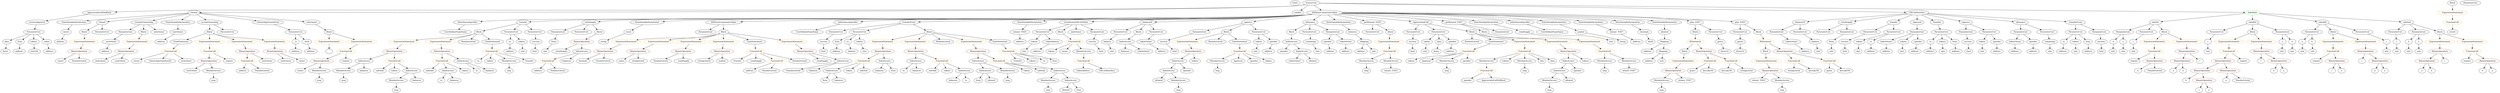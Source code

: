 strict digraph {
	graph [bb="0,0,15874,684"];
	node [label="\N"];
	Enter	[height=0.5,
		pos="8171.6,666",
		width=0.83628];
	Parameter_spender_3	[color=black,
		height=0.5,
		label=spender,
		pos="8381.6,378",
		width=1.1135];
	ElementaryTypeName_address_30	[color=black,
		height=0.5,
		label=address,
		pos="8396.6,306",
		width=1.0996];
	Parameter_spender_3 -> ElementaryTypeName_address_30	[pos="e,8392.9,324.1 8385.3,359.7 8386.9,352.32 8388.8,343.52 8390.6,335.25"];
	VariableDeclaration__to	[color=black,
		height=0.5,
		label=_to,
		pos="1830.6,378",
		width=0.75];
	ElementaryTypeName_address_16	[color=black,
		height=0.5,
		label=address,
		pos="1830.6,306",
		width=1.0996];
	VariableDeclaration__to -> ElementaryTypeName_address_16	[pos="e,1830.6,324.1 1830.6,359.7 1830.6,352.41 1830.6,343.73 1830.6,335.54"];
	Identifier_to_2	[color=black,
		height=0.5,
		label=to,
		pos="3036.6,234",
		width=0.75];
	IndexAccess_Unnamed_17	[color=black,
		height=0.5,
		label=IndexAccess,
		pos="8154.6,378",
		width=1.6402];
	Identifier_spender_2	[color=black,
		height=0.5,
		label=spender,
		pos="8090.6,306",
		width=1.1135];
	IndexAccess_Unnamed_17 -> Identifier_spender_2	[pos="e,8105.2,322.99 8139.4,360.41 8131.5,351.74 8121.7,340.97 8112.9,331.38"];
	IndexAccess_Unnamed_18	[color=black,
		height=0.5,
		label=IndexAccess,
		pos="8207.6,306",
		width=1.6402];
	IndexAccess_Unnamed_17 -> IndexAccess_Unnamed_18	[pos="e,8194.9,323.79 8167.4,360.05 8173.6,351.89 8181.2,341.91 8188.1,332.82"];
	ParameterList_Unnamed_5	[color=black,
		height=0.5,
		label=ParameterList,
		pos="14078,450",
		width=1.7095];
	Parameter_c_2	[color=black,
		height=0.5,
		label=c,
		pos="14024,378",
		width=0.75];
	ParameterList_Unnamed_5 -> Parameter_c_2	[pos="e,14035,394.36 14065,432.05 14058,423.44 14050,412.81 14042,403.33"];
	ParameterList_Unnamed_6	[color=black,
		height=0.5,
		label=ParameterList,
		pos="13476,450",
		width=1.7095];
	Parameter_b_3	[color=black,
		height=0.5,
		label=b,
		pos="13419,378",
		width=0.75];
	ParameterList_Unnamed_6 -> Parameter_b_3	[pos="e,13431,394.36 13462,432.05 13455,423.35 13446,412.59 13438,403.03"];
	Parameter_a_3	[color=black,
		height=0.5,
		label=a,
		pos="13491,378",
		width=0.75];
	ParameterList_Unnamed_6 -> Parameter_a_3	[pos="e,13487,396.1 13479,431.7 13481,424.32 13483,415.52 13485,407.25"];
	ParameterList_Unnamed_45	[color=black,
		height=0.5,
		label=ParameterList,
		pos="6583.6,450",
		width=1.7095];
	Parameter_tokens_8	[color=black,
		height=0.5,
		label=tokens,
		pos="6532.6,378",
		width=0.97489];
	ParameterList_Unnamed_45 -> Parameter_tokens_8	[pos="e,6544.5,395.31 6571.3,432.05 6565.2,423.77 6557.8,413.62 6551.1,404.42"];
	Parameter_tokenAddress	[color=black,
		height=0.5,
		label=tokenAddress,
		pos="6648.6,378",
		width=1.7372];
	ParameterList_Unnamed_45 -> Parameter_tokenAddress	[pos="e,6633.3,395.47 6599,432.41 6606.9,423.87 6616.8,413.28 6625.6,403.79"];
	Parameter_guess_1	[color=black,
		height=0.5,
		label=guess,
		pos="10863,378",
		width=0.87786];
	ElementaryTypeName_bytes32_1	[color=black,
		height=0.5,
		label=bytes32,
		pos="10890,306",
		width=1.0996];
	Parameter_guess_1 -> ElementaryTypeName_bytes32_1	[pos="e,10883,323.79 10869,360.05 10872,352.32 10876,342.96 10879,334.27"];
	FunctionDefinition_safeDiv	[color=black,
		height=0.5,
		label=safeDiv,
		pos="13673,522",
		width=1.0719];
	FunctionDefinition_safeDiv -> ParameterList_Unnamed_6	[pos="e,13514,464.5 13643,510.37 13611,499.19 13561,481.44 13524,468.26"];
	ParameterList_Unnamed_7	[color=black,
		height=0.5,
		label=ParameterList,
		pos="13617,450",
		width=1.7095];
	FunctionDefinition_safeDiv -> ParameterList_Unnamed_7	[pos="e,13630,467.63 13660,504.76 13653,496.4 13645,486.02 13637,476.61"];
	Block_Unnamed_3	[color=black,
		height=0.5,
		label=Block,
		pos="13729,450",
		width=0.90558];
	FunctionDefinition_safeDiv -> Block_Unnamed_3	[pos="e,13716,466.67 13686,504.76 13693,496.07 13701,485.19 13709,475.49"];
	VariableDeclaration_to	[color=black,
		height=0.5,
		label=to,
		pos="12227,378",
		width=0.75];
	ElementaryTypeName_address_8	[color=black,
		height=0.5,
		label=address,
		pos="12224,306",
		width=1.0996];
	VariableDeclaration_to -> ElementaryTypeName_address_8	[pos="e,12224,324.1 12226,359.7 12226,352.41 12225,343.73 12225,335.54"];
	VariableDeclaration__totalSupply	[color=black,
		height=0.5,
		label=_totalSupply,
		pos="9623.6,450",
		width=1.6125];
	ElementaryTypeName_uint_20	[color=black,
		height=0.5,
		label=uint,
		pos="10131,378",
		width=0.75];
	VariableDeclaration__totalSupply -> ElementaryTypeName_uint_20	[pos="e,10110,390.18 9665.6,437.26 9673.8,435.27 9682.4,433.39 9690.6,432 9868.3,401.74 9920.6,443.22 10095,396 10096,395.56 10098,395.05 \
10100,394.48"];
	IndexAccess_Unnamed_19	[color=black,
		height=0.5,
		label=IndexAccess,
		pos="9897.6,234",
		width=1.6402];
	IndexAccess_Unnamed_20	[color=black,
		height=0.5,
		label=IndexAccess,
		pos="9838.6,162",
		width=1.6402];
	IndexAccess_Unnamed_19 -> IndexAccess_Unnamed_20	[pos="e,9852.8,179.79 9883.3,216.05 9876.4,207.8 9867.9,197.7 9860.1,188.54"];
	Identifier_spender_3	[color=black,
		height=0.5,
		label=spender,
		pos="9955.6,162",
		width=1.1135];
	IndexAccess_Unnamed_19 -> Identifier_spender_3	[pos="e,9942.1,179.31 9911.6,216.05 9918.6,207.68 9927.1,197.4 9934.8,188.13"];
	MemberAccess_Unnamed_12	[color=black,
		height=0.5,
		label=MemberAccess,
		pos="9775.6,90",
		width=1.9174];
	IndexAccess_Unnamed_20 -> MemberAccess_Unnamed_12	[pos="e,9790.9,107.96 9823.7,144.41 9816.2,136.08 9806.9,125.8 9798.5,116.49"];
	Identifier_allowed_4	[color=black,
		height=0.5,
		label=allowed,
		pos="9901.6,90",
		width=1.0858];
	IndexAccess_Unnamed_20 -> Identifier_allowed_4	[pos="e,9887.2,106.99 9853.5,144.41 9861.3,135.74 9871,124.97 9879.7,115.38"];
	ParameterList_Unnamed_20	[color=black,
		height=0.5,
		label=ParameterList,
		pos="12290,450",
		width=1.7095];
	ParameterList_Unnamed_20 -> VariableDeclaration_to	[pos="e,12240,394.04 12275,432.41 12267,423.5 12257,412.35 12248,402.56"];
	VariableDeclaration_tokens	[color=black,
		height=0.5,
		label=tokens,
		pos="12307,378",
		width=0.97489];
	ParameterList_Unnamed_20 -> VariableDeclaration_tokens	[pos="e,12302,396.1 12294,431.7 12296,424.32 12298,415.52 12300,407.25"];
	VariableDeclaration_from	[color=black,
		height=0.5,
		label=from,
		pos="12389,378",
		width=0.7947];
	ParameterList_Unnamed_20 -> VariableDeclaration_from	[pos="e,12370,392.01 12312,433.12 12327,422.83 12346,409.36 12361,398.43"];
	ElementaryTypeName_uint_8	[color=black,
		height=0.5,
		label=uint,
		pos="14024,306",
		width=0.75];
	BinaryOperation_Unnamed_16	[color=brown,
		height=0.5,
		label=BinaryOperation,
		pos="2007.6,234",
		width=1.9867];
	Identifier_owner_1	[color=black,
		height=0.5,
		label=owner,
		pos="1882.6,162",
		width=0.93331];
	BinaryOperation_Unnamed_16 -> Identifier_owner_1	[pos="e,1905,175.56 1979.2,217.12 1960.1,206.4 1934.8,192.23 1914.9,181.08"];
	MemberAccess_Unnamed	[color=black,
		height=0.5,
		label=MemberAccess,
		pos="2003.6,162",
		width=1.9174];
	BinaryOperation_Unnamed_16 -> MemberAccess_Unnamed	[pos="e,2004.6,180.1 2006.6,215.7 2006.2,208.41 2005.7,199.73 2005.2,191.54"];
	BinaryOperation_Unnamed_28	[color=brown,
		height=0.5,
		label=BinaryOperation,
		pos="2802.6,306",
		width=1.9867];
	FunctionCall_Unnamed_12	[color=orange,
		height=0.5,
		label=FunctionCall,
		pos="2797.6,234",
		width=1.6125];
	BinaryOperation_Unnamed_28 -> FunctionCall_Unnamed_12	[pos="e,2798.8,252.1 2801.4,287.7 2800.8,280.41 2800.2,271.73 2799.6,263.54"];
	IndexAccess_Unnamed_5	[color=black,
		height=0.5,
		label=IndexAccess,
		pos="2932.6,234",
		width=1.6402];
	BinaryOperation_Unnamed_28 -> IndexAccess_Unnamed_5	[pos="e,2904.4,250.18 2831.8,289.29 2850.3,279.34 2874.4,266.35 2894.4,255.58"];
	FunctionDefinition_balanceOf	[color=black,
		height=0.5,
		label=balanceOf,
		pos="11386,522",
		width=1.3491];
	ParameterList_Unnamed_10	[color=black,
		height=0.5,
		label=ParameterList,
		pos="11245,450",
		width=1.7095];
	FunctionDefinition_balanceOf -> ParameterList_Unnamed_10	[pos="e,11275,465.94 11357,507 11337,496.69 11308,482.52 11285,471.02"];
	ParameterList_Unnamed_11	[color=black,
		height=0.5,
		label=ParameterList,
		pos="11386,450",
		width=1.7095];
	FunctionDefinition_balanceOf -> ParameterList_Unnamed_11	[pos="e,11386,468.1 11386,503.7 11386,496.41 11386,487.73 11386,479.54"];
	ExpressionStatement_Unnamed_17	[color=orange,
		height=0.5,
		label=ExpressionStatement,
		pos="4000.6,378",
		width=2.458];
	BinaryOperation_Unnamed_23	[color=brown,
		height=0.5,
		label=BinaryOperation,
		pos="3857.6,306",
		width=1.9867];
	ExpressionStatement_Unnamed_17 -> BinaryOperation_Unnamed_23	[pos="e,3889.3,322.5 3967.8,360.94 3947.5,351.02 3921.3,338.19 3899.6,327.54"];
	Identifier_safeAdd	[color=black,
		height=0.5,
		label=safeAdd,
		pos="2715.6,162",
		width=1.1689];
	IndexAccess_Unnamed_10	[color=black,
		height=0.5,
		label=IndexAccess,
		pos="5254.6,162",
		width=1.6402];
	Identifier_from_1	[color=black,
		height=0.5,
		label=from,
		pos="5209.6,90",
		width=0.7947];
	IndexAccess_Unnamed_10 -> Identifier_from_1	[pos="e,5219.8,106.83 5243.7,144.05 5238.4,135.73 5231.8,125.54 5225.9,116.32"];
	Identifier_balances_8	[color=black,
		height=0.5,
		label=balances,
		pos="5298.6,90",
		width=1.1828];
	IndexAccess_Unnamed_10 -> Identifier_balances_8	[pos="e,5288.1,107.79 5265.3,144.05 5270.3,136.06 5276.4,126.33 5282,117.4"];
	ElementaryTypeName_string_1	[color=black,
		height=0.5,
		label=string,
		pos="3862.6,378",
		width=0.864];
	StateVariableDeclaration_Unnamed	[color=black,
		height=0.5,
		label=StateVariableDeclaration,
		pos="464.61,522",
		width=2.8184];
	VariableDeclaration_owner	[color=black,
		height=0.5,
		label=owner,
		pos="411.61,450",
		width=0.93331];
	StateVariableDeclaration_Unnamed -> VariableDeclaration_owner	[pos="e,423.83,467.14 451.5,503.7 445.22,495.4 437.58,485.31 430.67,476.19"];
	ElementaryTypeName_address_9	[color=black,
		height=0.5,
		label=address,
		pos="11940,306",
		width=1.0996];
	InheritanceSpecifier_Unnamed	[color=black,
		height=0.5,
		label=InheritanceSpecifier,
		pos="3045.6,522",
		width=2.3333];
	UserDefinedTypeName_Unnamed	[color=black,
		height=0.5,
		label=UserDefinedTypeName,
		pos="2897.6,450",
		width=2.7214];
	InheritanceSpecifier_Unnamed -> UserDefinedTypeName_Unnamed	[pos="e,2932.1,467.31 3012,505.12 2991.4,495.37 2964.8,482.76 2942.4,472.17"];
	ElementaryTypeName_bool_6	[color=black,
		height=0.5,
		label=bool,
		pos="8910.6,306",
		width=0.76697];
	ElementaryTypeName_bool_7	[color=black,
		height=0.5,
		label=bool,
		pos="6955.6,306",
		width=0.76697];
	Parameter_balance	[color=black,
		height=0.5,
		label=balance,
		pos="11416,378",
		width=1.0719];
	ElementaryTypeName_uint_13	[color=black,
		height=0.5,
		label=uint,
		pos="11463,306",
		width=0.75];
	Parameter_balance -> ElementaryTypeName_uint_13	[pos="e,11452,322.99 11427,360.41 11432,352.01 11439,341.63 11446,332.26"];
	ParameterList_Unnamed_43	[color=black,
		height=0.5,
		label=ParameterList,
		pos="8918.6,450",
		width=1.7095];
	Parameter_success_6	[color=black,
		height=0.5,
		label=success,
		pos="8910.6,378",
		width=1.1135];
	ParameterList_Unnamed_43 -> Parameter_success_6	[pos="e,8912.6,396.1 8916.6,431.7 8915.8,424.41 8914.8,415.73 8913.9,407.54"];
	Identifier_balances_2	[color=black,
		height=0.5,
		label=balances,
		pos="7116.6,306",
		width=1.1828];
	Identifier_owner_2	[color=black,
		height=0.5,
		label=owner,
		pos="849.61,234",
		width=0.93331];
	ExpressionStatement_Unnamed_16	[color=orange,
		height=0.5,
		label=ExpressionStatement,
		pos="4195.6,378",
		width=2.458];
	BinaryOperation_Unnamed_22	[color=brown,
		height=0.5,
		label=BinaryOperation,
		pos="4047.6,306",
		width=1.9867];
	ExpressionStatement_Unnamed_16 -> BinaryOperation_Unnamed_22	[pos="e,4080.1,322.38 4161.7,360.94 4140.5,350.94 4113.1,337.99 4090.5,327.28"];
	Parameter_to_1	[color=black,
		height=0.5,
		label=to,
		pos="13085,378",
		width=0.75];
	ElementaryTypeName_address_6	[color=black,
		height=0.5,
		label=address,
		pos="13079,306",
		width=1.0996];
	Parameter_to_1 -> ElementaryTypeName_address_6	[pos="e,13080,324.1 13083,359.7 13082,352.41 13082,343.73 13081,335.54"];
	Identifier_to_1	[color=black,
		height=0.5,
		label=to,
		pos="2790.6,90",
		width=0.75];
	Identifier_guess_1	[color=black,
		height=0.5,
		label=guess,
		pos="10666,162",
		width=0.87786];
	Identifier_winner_TOD3_1	[color=black,
		height=0.5,
		label=winner_TOD3,
		pos="8755.6,162",
		width=1.7788];
	FunctionCall_Unnamed_28	[color=orange,
		height=0.5,
		label=FunctionCall,
		pos="10798,234",
		width=1.6125];
	FunctionCall_Unnamed_28 -> Identifier_guess_1	[pos="e,10688,174.97 10769,217.98 10748,206.94 10720,191.89 10698,180.34"];
	Identifier_keccak256_2	[color=black,
		height=0.5,
		label=keccak256,
		pos="10766,162",
		width=1.3907];
	FunctionCall_Unnamed_28 -> Identifier_keccak256_2	[pos="e,10773,180.1 10790,215.7 10786,208.07 10782,198.92 10778,190.4"];
	ElementaryTypeName_uint_23	[color=black,
		height=0.5,
		label=uint,
		pos="3470.6,306",
		width=0.75];
	Identifier_msg_4	[color=black,
		height=0.5,
		label=msg,
		pos="3238.6,162",
		width=0.75];
	FunctionDefinition_transfer_1	[color=black,
		height=0.5,
		label=transfer,
		pos="3317.6,522",
		width=1.0719];
	Block_Unnamed_11	[color=black,
		height=0.5,
		label=Block,
		pos="3046.6,450",
		width=0.90558];
	FunctionDefinition_transfer_1 -> Block_Unnamed_11	[pos="e,3075.6,458.48 3284.4,512.42 3234.5,499.53 3140.3,475.21 3086.7,461.35"];
	ParameterList_Unnamed_32	[color=black,
		height=0.5,
		label=ParameterList,
		pos="3246.6,450",
		width=1.7095];
	FunctionDefinition_transfer_1 -> ParameterList_Unnamed_32	[pos="e,3263.6,467.71 3301.8,505.46 3293,496.72 3281.7,485.59 3271.6,475.68"];
	ParameterList_Unnamed_33	[color=black,
		height=0.5,
		label=ParameterList,
		pos="3387.6,450",
		width=1.7095];
	FunctionDefinition_transfer_1 -> ParameterList_Unnamed_33	[pos="e,3370.8,467.8 3333.5,505.12 3342.2,496.42 3353.2,485.45 3362.9,475.66"];
	Parameter_data	[color=black,
		height=0.5,
		label=data,
		pos="40.605,378",
		width=0.75];
	ElementaryTypeName_bytes	[color=black,
		height=0.5,
		label=bytes,
		pos="30.605,306",
		width=0.85014];
	Parameter_data -> ElementaryTypeName_bytes	[pos="e,33.049,324.1 38.133,359.7 37.08,352.32 35.823,343.52 34.641,335.25"];
	FunctionDefinition_Owned	[color=black,
		height=0.5,
		label=Owned,
		pos="639.61,522",
		width=1.0442];
	Block_Unnamed_4	[color=black,
		height=0.5,
		label=Block,
		pos="527.61,450",
		width=0.90558];
	FunctionDefinition_Owned -> Block_Unnamed_4	[pos="e,548.55,464.09 617.48,507.17 600.51,496.57 576.9,481.81 558.13,470.08"];
	ParameterList_Unnamed_24	[color=black,
		height=0.5,
		label=ParameterList,
		pos="639.61,450",
		width=1.7095];
	FunctionDefinition_Owned -> ParameterList_Unnamed_24	[pos="e,639.61,468.1 639.61,503.7 639.61,496.41 639.61,487.73 639.61,479.54"];
	BinaryOperation_Unnamed_15	[color=brown,
		height=0.5,
		label=BinaryOperation,
		pos="486.61,306",
		width=1.9867];
	Identifier_owner	[color=black,
		height=0.5,
		label=owner,
		pos="371.61,234",
		width=0.93331];
	BinaryOperation_Unnamed_15 -> Identifier_owner	[pos="e,393.24,248.17 460.22,288.94 443.18,278.57 420.92,265.02 402.97,254.09"];
	NumberLiteral_Unnamed_2	[color=black,
		height=0.5,
		label=NumberLiteral,
		pos="486.61,234",
		width=1.765];
	BinaryOperation_Unnamed_15 -> NumberLiteral_Unnamed_2	[pos="e,486.61,252.1 486.61,287.7 486.61,280.41 486.61,271.73 486.61,263.54"];
	ElementaryTypeName_address	[color=black,
		height=0.5,
		label=address,
		pos="11378,306",
		width=1.0996];
	ElementaryTypeName_address_10	[color=black,
		height=0.5,
		label=address,
		pos="12127,306",
		width=1.0996];
	IndexAccess_Unnamed_7	[color=black,
		height=0.5,
		label=IndexAccess,
		pos="7437.6,234",
		width=1.6402];
	IndexAccess_Unnamed_8	[color=black,
		height=0.5,
		label=IndexAccess,
		pos="7379.6,162",
		width=1.6402];
	IndexAccess_Unnamed_7 -> IndexAccess_Unnamed_8	[pos="e,7393.5,179.79 7423.6,216.05 7416.7,207.8 7408.4,197.7 7400.8,188.54"];
	Identifier_spender	[color=black,
		height=0.5,
		label=spender,
		pos="7496.6,162",
		width=1.1135];
	IndexAccess_Unnamed_7 -> Identifier_spender	[pos="e,7482.9,179.31 7451.9,216.05 7459,207.59 7467.8,197.19 7475.7,187.84"];
	MemberAccess_Unnamed_6	[color=black,
		height=0.5,
		label=MemberAccess,
		pos="7671.6,234",
		width=1.9174];
	Identifier_msg_6	[color=black,
		height=0.5,
		label=msg,
		pos="7671.6,162",
		width=0.75];
	MemberAccess_Unnamed_6 -> Identifier_msg_6	[pos="e,7671.6,180.1 7671.6,215.7 7671.6,208.41 7671.6,199.73 7671.6,191.54"];
	BooleanLiteral_Unnamed_3	[color=black,
		height=0.5,
		label=BooleanLiteral,
		pos="9290.6,378",
		width=1.7788];
	BinaryOperation_Unnamed_6	[color=brown,
		height=0.5,
		label=BinaryOperation,
		pos="14352,306",
		width=1.9867];
	Identifier_c_3	[color=black,
		height=0.5,
		label=c,
		pos="14347,234",
		width=0.75];
	BinaryOperation_Unnamed_6 -> Identifier_c_3	[pos="e,14348,252.1 14350,287.7 14350,280.41 14349,271.73 14349,263.54"];
	BinaryOperation_Unnamed_7	[color=brown,
		height=0.5,
		label=BinaryOperation,
		pos="14464,234",
		width=1.9867];
	BinaryOperation_Unnamed_6 -> BinaryOperation_Unnamed_7	[pos="e,14438,251.15 14378,288.76 14393,279.31 14412,267.26 14428,256.97"];
	FunctionDefinition_totalSupply_1	[color=black,
		height=0.5,
		label=totalSupply,
		pos="3725.6,522",
		width=1.4739];
	ParameterList_Unnamed_29	[color=black,
		height=0.5,
		label=ParameterList,
		pos="3528.6,450",
		width=1.7095];
	FunctionDefinition_totalSupply_1 -> ParameterList_Unnamed_29	[pos="e,3566.7,464.54 3689.9,508.32 3658.4,497.11 3612.1,480.66 3577.1,468.25"];
	ParameterList_Unnamed_28	[color=black,
		height=0.5,
		label=ParameterList,
		pos="3669.6,450",
		width=1.7095];
	FunctionDefinition_totalSupply_1 -> ParameterList_Unnamed_28	[pos="e,3683.2,467.96 3712.3,504.41 3705.7,496.16 3697.6,486.01 3690.2,476.78"];
	Block_Unnamed_9	[color=black,
		height=0.5,
		label=Block,
		pos="3781.6,450",
		width=0.90558];
	FunctionDefinition_totalSupply_1 -> Block_Unnamed_9	[pos="e,3768.8,466.99 3738.9,504.41 3745.7,495.92 3754.1,485.41 3761.6,475.96"];
	ExpressionStatement_Unnamed_23	[color=orange,
		height=0.5,
		label=ExpressionStatement,
		pos="5609.6,378",
		width=2.458];
	BinaryOperation_Unnamed_30	[color=brown,
		height=0.5,
		label=BinaryOperation,
		pos="5609.6,306",
		width=1.9867];
	ExpressionStatement_Unnamed_23 -> BinaryOperation_Unnamed_30	[pos="e,5609.6,324.1 5609.6,359.7 5609.6,352.41 5609.6,343.73 5609.6,335.54"];
	StateVariableDeclaration_Unnamed_3	[color=black,
		height=0.5,
		label=StateVariableDeclaration,
		pos="4173.6,522",
		width=2.8184];
	VariableDeclaration_name	[color=black,
		height=0.5,
		label=name,
		pos="4018.6,450",
		width=0.83628];
	StateVariableDeclaration_Unnamed_3 -> VariableDeclaration_name	[pos="e,4041.9,461.5 4137.7,504.76 4111.8,493.1 4077.3,477.49 4052,466.1"];
	EmitStatement_Unnamed_5	[color=black,
		height=0.5,
		label=EmitStatement,
		pos="9436.6,378",
		width=1.7788];
	FunctionCall_Unnamed_22	[color=orange,
		height=0.5,
		label=FunctionCall,
		pos="9273.6,306",
		width=1.6125];
	EmitStatement_Unnamed_5 -> FunctionCall_Unnamed_22	[pos="e,9306.6,321.18 9402.4,362.33 9377.5,351.64 9343.6,337.08 9316.9,325.58"];
	FunctionDefinition_ADZbuzzCommunityToken	[color=black,
		height=0.5,
		label=ADZbuzzCommunityToken,
		pos="4585.6,522",
		width=3.1649];
	ParameterList_Unnamed_27	[color=black,
		height=0.5,
		label=ParameterList,
		pos="4473.6,450",
		width=1.7095];
	FunctionDefinition_ADZbuzzCommunityToken -> ParameterList_Unnamed_27	[pos="e,4498.9,466.83 4558.5,504.05 4543.5,494.67 4524.7,482.91 4508.6,472.84"];
	Block_Unnamed_8	[color=black,
		height=0.5,
		label=Block,
		pos="4585.6,450",
		width=0.90558];
	FunctionDefinition_ADZbuzzCommunityToken -> Block_Unnamed_8	[pos="e,4585.6,468.1 4585.6,503.7 4585.6,496.41 4585.6,487.73 4585.6,479.54"];
	ElementaryTypeName_uint_26	[color=black,
		height=0.5,
		label=uint,
		pos="7907.6,306",
		width=0.75];
	Identifier_guess	[color=black,
		height=0.5,
		label=guess,
		pos="11516,162",
		width=0.87786];
	Parameter_success_4	[color=black,
		height=0.5,
		label=success,
		pos="7363.6,378",
		width=1.1135];
	ElementaryTypeName_bool_4	[color=black,
		height=0.5,
		label=bool,
		pos="7432.6,306",
		width=0.76697];
	Parameter_success_4 -> ElementaryTypeName_bool_4	[pos="e,7418.4,321.39 7379.3,361.12 7388.5,351.79 7400.2,339.85 7410.4,329.56"];
	stringLiteral_Unnamed_2	[color=black,
		height=0.5,
		label=stringLiteral,
		pos="11294,162",
		width=1.5016];
	Block_Unnamed_20	[color=black,
		height=0.5,
		label=Block,
		pos="6695.6,450",
		width=0.90558];
	FunctionCall_Unnamed_26	[color=orange,
		height=0.5,
		label=FunctionCall,
		pos="6787.6,378",
		width=1.6125];
	Block_Unnamed_20 -> FunctionCall_Unnamed_26	[pos="e,6766.4,395.1 6714.2,434.83 6726.6,425.4 6743.2,412.78 6757.5,401.93"];
	Parameter_tokens_7	[color=black,
		height=0.5,
		label=tokens,
		pos="9003.6,378",
		width=0.97489];
	ElementaryTypeName_uint_29	[color=black,
		height=0.5,
		label=uint,
		pos="8993.6,306",
		width=0.75];
	Parameter_tokens_7 -> ElementaryTypeName_uint_29	[pos="e,8996,324.1 9001.1,359.7 9000.1,352.32 8998.8,343.52 8997.6,335.25"];
	IndexAccess_Unnamed_15	[color=black,
		height=0.5,
		label=IndexAccess,
		pos="5807.6,234",
		width=1.6402];
	Identifier_to_3	[color=black,
		height=0.5,
		label=to,
		pos="5724.6,162",
		width=0.75];
	IndexAccess_Unnamed_15 -> Identifier_to_3	[pos="e,5741,176.79 5788.4,216.76 5776.8,207.01 5762,194.51 5749.5,184.01"];
	Identifier_balances_9	[color=black,
		height=0.5,
		label=balances,
		pos="5812.6,162",
		width=1.1828];
	IndexAccess_Unnamed_15 -> Identifier_balances_9	[pos="e,5811.4,180.1 5808.8,215.7 5809.4,208.41 5810,199.73 5810.6,191.54"];
	MemberAccess_Unnamed_19	[color=black,
		height=0.5,
		label=MemberAccess,
		pos="10132,234",
		width=1.9174];
	Identifier_msg_15	[color=black,
		height=0.5,
		label=msg,
		pos="10132,162",
		width=0.75];
	MemberAccess_Unnamed_19 -> Identifier_msg_15	[pos="e,10132,180.1 10132,215.7 10132,208.41 10132,199.73 10132,191.54"];
	Identifier_msg_11	[color=black,
		height=0.5,
		label=msg,
		pos="9775.6,18",
		width=0.75];
	Identifier_tokens_12	[color=black,
		height=0.5,
		label=tokens,
		pos="6632.6,306",
		width=0.97489];
	FunctionCall_Unnamed_26 -> Identifier_tokens_12	[pos="e,6658.2,318.54 6755.9,362.67 6730.5,351.2 6694.9,335.14 6668.5,323.21"];
	Identifier_owner_4	[color=black,
		height=0.5,
		label=owner,
		pos="6719.6,306",
		width=0.93331];
	FunctionCall_Unnamed_26 -> Identifier_owner_4	[pos="e,6734.7,322.51 6771.5,360.41 6762.9,351.53 6752.1,340.44 6742.6,330.67"];
	MemberAccess_Unnamed_16	[color=black,
		height=0.5,
		label=MemberAccess,
		pos="6840.6,306",
		width=1.9174];
	FunctionCall_Unnamed_26 -> MemberAccess_Unnamed_16	[pos="e,6827.9,323.79 6800.4,360.05 6806.6,351.89 6814.2,341.91 6821.1,332.82"];
	Identifier__totalSupply_3	[color=black,
		height=0.5,
		label=_totalSupply,
		pos="3573.6,306",
		width=1.6125];
	Identifier_b_4	[color=black,
		height=0.5,
		label=b,
		pos="13962,90",
		width=0.75];
	ElementaryTypeName_bytes32	[color=black,
		height=0.5,
		label=bytes32,
		pos="10996,306",
		width=1.0996];
	MemberAccess_Unnamed_14	[color=black,
		height=0.5,
		label=MemberAccess,
		pos="9363.6,234",
		width=1.9174];
	FunctionCall_Unnamed_24	[color=orange,
		height=0.5,
		label=FunctionCall,
		pos="9363.6,162",
		width=1.6125];
	MemberAccess_Unnamed_14 -> FunctionCall_Unnamed_24	[pos="e,9363.6,180.1 9363.6,215.7 9363.6,208.41 9363.6,199.73 9363.6,191.54"];
	Identifier_b_5	[color=black,
		height=0.5,
		label=b,
		pos="13613,162",
		width=0.75];
	ExpressionStatement_Unnamed_29	[color=orange,
		height=0.5,
		label=ExpressionStatement,
		pos="9607.6,378",
		width=2.458];
	FunctionCall_Unnamed_23	[color=orange,
		height=0.5,
		label=FunctionCall,
		pos="9607.6,306",
		width=1.6125];
	ExpressionStatement_Unnamed_29 -> FunctionCall_Unnamed_23	[pos="e,9607.6,324.1 9607.6,359.7 9607.6,352.41 9607.6,343.73 9607.6,335.54"];
	ExpressionStatement_Unnamed_22	[color=orange,
		height=0.5,
		label=ExpressionStatement,
		pos="7510.6,378",
		width=2.458];
	BinaryOperation_Unnamed_29	[color=brown,
		height=0.5,
		label=BinaryOperation,
		pos="7549.6,306",
		width=1.9867];
	ExpressionStatement_Unnamed_22 -> BinaryOperation_Unnamed_29	[pos="e,7540.1,324.1 7520.2,359.7 7524.5,351.98 7529.7,342.71 7534.5,334.11"];
	VariableDeclaration_tokenOwner	[color=black,
		height=0.5,
		label=tokenOwner,
		pos="11940,378",
		width=1.5571];
	VariableDeclaration_tokenOwner -> ElementaryTypeName_address_9	[pos="e,11940,324.1 11940,359.7 11940,352.41 11940,343.73 11940,335.54"];
	BinaryOperation_Unnamed_35	[color=brown,
		height=0.5,
		label=BinaryOperation,
		pos="9897.6,306",
		width=1.9867];
	BinaryOperation_Unnamed_35 -> IndexAccess_Unnamed_19	[pos="e,9897.6,252.1 9897.6,287.7 9897.6,280.41 9897.6,271.73 9897.6,263.54"];
	Identifier_tokens_9	[color=black,
		height=0.5,
		label=tokens,
		pos="10010,234",
		width=0.97489];
	BinaryOperation_Unnamed_35 -> Identifier_tokens_9	[pos="e,9987.9,248.56 9923.6,288.76 9939.9,278.57 9961,265.36 9978.3,254.58"];
	BinaryOperation_Unnamed_17	[color=brown,
		height=0.5,
		label=BinaryOperation,
		pos="786.61,306",
		width=1.9867];
	Identifier_newOwner	[color=black,
		height=0.5,
		label=newOwner,
		pos="618.61,234",
		width=1.4046];
	BinaryOperation_Unnamed_17 -> Identifier_newOwner	[pos="e,650.62,248.34 750.56,289.98 724.35,279.06 688.76,264.23 661.15,252.73"];
	Identifier__newOwner	[color=black,
		height=0.5,
		label=_newOwner,
		pos="742.61,234",
		width=1.5432];
	BinaryOperation_Unnamed_17 -> Identifier__newOwner	[pos="e,753.16,251.79 775.95,288.05 770.93,280.06 764.81,270.33 759.2,261.4"];
	Identifier_tokens_2	[color=black,
		height=0.5,
		label=tokens,
		pos="3116.6,234",
		width=0.97489];
	Parameter_success_6 -> ElementaryTypeName_bool_6	[pos="e,8910.6,324.1 8910.6,359.7 8910.6,352.41 8910.6,343.73 8910.6,335.54"];
	Identifier_balances_7	[color=black,
		height=0.5,
		label=balances,
		pos="5561.6,162",
		width=1.1828];
	Parameter_tokens_2	[color=black,
		height=0.5,
		label=tokens,
		pos="13165,378",
		width=0.97489];
	ElementaryTypeName_uint_17	[color=black,
		height=0.5,
		label=uint,
		pos="13164,306",
		width=0.75];
	Parameter_tokens_2 -> ElementaryTypeName_uint_17	[pos="e,13164,324.1 13164,359.7 13164,352.41 13164,343.73 13164,335.54"];
	Identifier_Approval	[color=black,
		height=0.5,
		label=Approval,
		pos="7804.6,234",
		width=1.266];
	ElementaryTypeName_address_4	[color=black,
		height=0.5,
		label=address,
		pos="12662,306",
		width=1.0996];
	Block_Unnamed_7	[color=black,
		height=0.5,
		label=Block,
		pos="1308.6,450",
		width=0.90558];
	EmitStatement_Unnamed	[color=black,
		height=0.5,
		label=EmitStatement,
		pos="1136.6,378",
		width=1.7788];
	Block_Unnamed_7 -> EmitStatement_Unnamed	[pos="e,1172.1,393.45 1282.9,438.52 1256.4,427.76 1214.7,410.79 1182.6,397.72"];
	ExpressionStatement_Unnamed_12	[color=orange,
		height=0.5,
		label=ExpressionStatement,
		pos="1307.6,378",
		width=2.458];
	Block_Unnamed_7 -> ExpressionStatement_Unnamed_12	[pos="e,1307.8,396.1 1308.4,431.7 1308.3,424.41 1308.1,415.73 1308,407.54"];
	ExpressionStatement_Unnamed_14	[color=orange,
		height=0.5,
		label=ExpressionStatement,
		pos="1502.6,378",
		width=2.458];
	Block_Unnamed_7 -> ExpressionStatement_Unnamed_14	[pos="e,1457.5,393.84 1333.7,438.33 1338.9,436.18 1344.4,433.97 1349.6,432 1381.5,419.87 1417.6,407.31 1446.7,397.47"];
	ExpressionStatement_Unnamed_13	[color=orange,
		height=0.5,
		label=ExpressionStatement,
		pos="1697.6,378",
		width=2.458];
	Block_Unnamed_7 -> ExpressionStatement_Unnamed_13	[pos="e,1632.5,390.56 1333,437.73 1338.4,435.57 1344.1,433.51 1349.6,432 1457.9,402.27 1488.7,413.6 1599.6,396 1606.7,394.88 1614,393.67 \
1621.4,392.44"];
	InheritanceSpecifier_Unnamed_2	[color=black,
		height=0.5,
		label=InheritanceSpecifier,
		pos="5227.6,522",
		width=2.3333];
	UserDefinedTypeName_Unnamed_2	[color=black,
		height=0.5,
		label=UserDefinedTypeName,
		pos="5148.6,450",
		width=2.7214];
	InheritanceSpecifier_Unnamed_2 -> UserDefinedTypeName_Unnamed_2	[pos="e,5167.8,468.03 5208.5,504.05 5198.8,495.52 5187,485.01 5176.4,475.61"];
	ElementaryTypeName_uint_19	[color=black,
		height=0.5,
		label=uint,
		pos="12042,306",
		width=0.75];
	Identifier_tokens_11	[color=black,
		height=0.5,
		label=tokens,
		pos="9485.6,234",
		width=0.97489];
	ElementaryTypeName_address_3	[color=black,
		height=0.5,
		label=address,
		pos="11841,306",
		width=1.0996];
	ElementaryTypeName_address_23	[color=black,
		height=0.5,
		label=address,
		pos="3424.6,162",
		width=1.0996];
	Identifier_tokens_5	[color=black,
		height=0.5,
		label=tokens,
		pos="5366.6,162",
		width=0.97489];
	ParameterList_Unnamed_31	[color=black,
		height=0.5,
		label=ParameterList,
		pos="7069.6,450",
		width=1.7095];
	Parameter_balance_1	[color=black,
		height=0.5,
		label=balance,
		pos="7000.6,378",
		width=1.0719];
	ParameterList_Unnamed_31 -> Parameter_balance_1	[pos="e,7015.9,394.51 7053.3,432.41 7044.5,423.53 7033.6,412.44 7023.9,402.67"];
	ParameterList_Unnamed_40	[color=black,
		height=0.5,
		label=ParameterList,
		pos="10996,450",
		width=1.7095];
	Parameter_guess	[color=black,
		height=0.5,
		label=guess,
		pos="10996,378",
		width=0.87786];
	ParameterList_Unnamed_40 -> Parameter_guess	[pos="e,10996,396.1 10996,431.7 10996,424.41 10996,415.73 10996,407.54"];
	MemberAccess_Unnamed_18	[color=black,
		height=0.5,
		label=MemberAccess,
		pos="10288,234",
		width=1.9174];
	Identifier_winner_TOD7_1	[color=black,
		height=0.5,
		label=winner_TOD7,
		pos="10288,162",
		width=1.7788];
	MemberAccess_Unnamed_18 -> Identifier_winner_TOD7_1	[pos="e,10288,180.1 10288,215.7 10288,208.41 10288,199.73 10288,191.54"];
	FunctionCall_Unnamed_8	[color=orange,
		height=0.5,
		label=FunctionCall,
		pos="4779.6,306",
		width=1.6125];
	Identifier_Transfer	[color=black,
		height=0.5,
		label=Transfer,
		pos="4661.6,234",
		width=1.1689];
	FunctionCall_Unnamed_8 -> Identifier_Transfer	[pos="e,4685.3,249.07 4753.4,289.46 4736.2,279.27 4713.6,265.84 4695.1,254.87"];
	Identifier__totalSupply_2	[color=black,
		height=0.5,
		label=_totalSupply,
		pos="4779.6,234",
		width=1.6125];
	FunctionCall_Unnamed_8 -> Identifier__totalSupply_2	[pos="e,4779.6,252.1 4779.6,287.7 4779.6,280.41 4779.6,271.73 4779.6,263.54"];
	FunctionCall_Unnamed_9	[color=orange,
		height=0.5,
		label=FunctionCall,
		pos="4913.6,234",
		width=1.6125];
	FunctionCall_Unnamed_8 -> FunctionCall_Unnamed_9	[pos="e,4884.9,249.99 4808.4,289.98 4827.8,279.83 4853.7,266.31 4874.9,255.22"];
	NumberLiteral_Unnamed_8	[color=black,
		height=0.5,
		label=NumberLiteral,
		pos="5053.6,234",
		width=1.765];
	FunctionCall_Unnamed_8 -> NumberLiteral_Unnamed_8	[pos="e,5007.8,246.71 4823.3,293.83 4870.3,281.82 4945.3,262.68 4996.8,249.51"];
	Identifier_balances_10	[color=black,
		height=0.5,
		label=balances,
		pos="6043.6,90",
		width=1.1828];
	MemberAccess_Unnamed_15	[color=black,
		height=0.5,
		label=MemberAccess,
		pos="9607.6,234",
		width=1.9174];
	Identifier_msg_13	[color=black,
		height=0.5,
		label=msg,
		pos="9607.6,162",
		width=0.75];
	MemberAccess_Unnamed_15 -> Identifier_msg_13	[pos="e,9607.6,180.1 9607.6,215.7 9607.6,208.41 9607.6,199.73 9607.6,191.54"];
	Identifier_allowed_2	[color=black,
		height=0.5,
		label=allowed,
		pos="6780.6,18",
		width=1.0858];
	ExpressionStatement_Unnamed_25	[color=orange,
		height=0.5,
		label=ExpressionStatement,
		pos="5804.6,378",
		width=2.458];
	BinaryOperation_Unnamed_32	[color=brown,
		height=0.5,
		label=BinaryOperation,
		pos="5807.6,306",
		width=1.9867];
	ExpressionStatement_Unnamed_25 -> BinaryOperation_Unnamed_32	[pos="e,5806.9,324.1 5805.3,359.7 5805.7,352.41 5806,343.73 5806.4,335.54"];
	Identifier_a_7	[color=black,
		height=0.5,
		label=a,
		pos="13857,162",
		width=0.75];
	Parameter_a_2	[color=black,
		height=0.5,
		label=a,
		pos="14485,378",
		width=0.75];
	ElementaryTypeName_uint_6	[color=black,
		height=0.5,
		label=uint,
		pos="14485,306",
		width=0.75];
	Parameter_a_2 -> ElementaryTypeName_uint_6	[pos="e,14485,324.1 14485,359.7 14485,352.41 14485,343.73 14485,335.54"];
	ElementaryTypeName_uint_30	[color=black,
		height=0.5,
		label=uint,
		pos="6454.6,306",
		width=0.75];
	FunctionCall_Unnamed_12 -> Identifier_safeAdd	[pos="e,2734,178.67 2778.6,216.76 2767.9,207.62 2754.3,196.06 2742.5,186"];
	IndexAccess_Unnamed_6	[color=black,
		height=0.5,
		label=IndexAccess,
		pos="2834.6,162",
		width=1.6402];
	FunctionCall_Unnamed_12 -> IndexAccess_Unnamed_6	[pos="e,2825.5,180.28 2806.6,216.05 2810.6,208.35 2815.6,199.03 2820.1,190.36"];
	Identifier_tokens_1	[color=black,
		height=0.5,
		label=tokens,
		pos="2946.6,162",
		width=0.97489];
	FunctionCall_Unnamed_12 -> Identifier_tokens_1	[pos="e,2921.2,174.93 2828.5,218.5 2852.5,207.21 2885.9,191.54 2911,179.73"];
	FunctionCall_Unnamed_10	[color=orange,
		height=0.5,
		label=FunctionCall,
		pos="3485.6,234",
		width=1.6125];
	FunctionCall_Unnamed_10 -> ElementaryTypeName_address_23	[pos="e,3438.5,178.99 3471.1,216.41 3463.6,207.74 3454.2,196.97 3445.8,187.38"];
	NumberLiteral_Unnamed_9	[color=black,
		height=0.5,
		label=NumberLiteral,
		pos="3545.6,162",
		width=1.765];
	FunctionCall_Unnamed_10 -> NumberLiteral_Unnamed_9	[pos="e,3531.1,179.96 3499.8,216.41 3507,208.08 3515.8,197.8 3523.8,188.49"];
	Identifier_msg_10	[color=black,
		height=0.5,
		label=msg,
		pos="8599.6,162",
		width=0.75];
	Identifier_from_3	[color=black,
		height=0.5,
		label=from,
		pos="6866.6,18",
		width=0.7947];
	FunctionCall_Unnamed_6	[color=orange,
		height=0.5,
		label=FunctionCall,
		pos="1068.6,306",
		width=1.6125];
	EmitStatement_Unnamed -> FunctionCall_Unnamed_6	[pos="e,1084.6,323.47 1120.5,360.41 1112.1,351.78 1101.7,341.06 1092.4,331.5"];
	Block_Unnamed_23	[color=black,
		height=0.5,
		label=Block,
		pos="9373.6,450",
		width=0.90558];
	ExpressionStatement_Unnamed_32	[color=orange,
		height=0.5,
		label=ExpressionStatement,
		pos="9997.6,378",
		width=2.458];
	Block_Unnamed_23 -> ExpressionStatement_Unnamed_32	[pos="e,9934.2,390.93 9397.9,437.44 9403.3,435.3 9409.1,433.32 9414.6,432 9624.9,381.97 9685.1,422.5 9899.6,396 9907.2,395.06 9915.2,393.93 \
9923.1,392.71"];
	ModifierInvocation_onlyOwner_1	[color=black,
		height=0.5,
		label=onlyOwner,
		pos="6797.6,450",
		width=1.4323];
	Identifier_from	[color=black,
		height=0.5,
		label=from,
		pos="5650.6,162",
		width=0.7947];
	BinaryOperation_Unnamed	[color=brown,
		height=0.5,
		label=BinaryOperation,
		pos="15029,306",
		width=1.9867];
	Identifier_c	[color=black,
		height=0.5,
		label=c,
		pos="15009,234",
		width=0.75];
	BinaryOperation_Unnamed -> Identifier_c	[pos="e,15013,252.1 15024,287.7 15022,280.24 15019,271.32 15017,262.97"];
	BinaryOperation_Unnamed_1	[color=brown,
		height=0.5,
		label=BinaryOperation,
		pos="15126,234",
		width=1.9867];
	BinaryOperation_Unnamed -> BinaryOperation_Unnamed_1	[pos="e,15103,251.39 15051,288.76 15064,279.64 15080,268.1 15094,258.06"];
	Identifier_OwnershipTransferred	[color=black,
		height=0.5,
		label=OwnershipTransferred,
		pos="995.61,234",
		width=2.6243];
	BooleanLiteral_Unnamed_2	[color=black,
		height=0.5,
		label=BooleanLiteral,
		pos="5975.6,378",
		width=1.7788];
	ParameterList_Unnamed_35	[color=black,
		height=0.5,
		label=ParameterList,
		pos="7568.6,450",
		width=1.7095];
	ParameterList_Unnamed_35 -> Parameter_success_4	[pos="e,7394.8,389.65 7529.6,435.67 7494.1,423.55 7441.9,405.73 7405.5,393.32"];
	ExpressionStatement_Unnamed_20	[color=orange,
		height=0.5,
		label=ExpressionStatement,
		pos="2527.6,378",
		width=2.458];
	Block_Unnamed_11 -> ExpressionStatement_Unnamed_20	[pos="e,2606.4,386.57 3022.1,437.78 3016.5,435.56 3010.4,433.47 3004.6,432 2968.1,422.78 2745.5,400.17 2617.7,387.67"];
	ExpressionStatement_Unnamed_21	[color=orange,
		height=0.5,
		label=ExpressionStatement,
		pos="2802.6,378",
		width=2.458];
	Block_Unnamed_11 -> ExpressionStatement_Unnamed_21	[pos="e,2860.2,392.04 3021.5,438.22 3016,436.03 3010.1,433.83 3004.6,432 2960.8,417.46 2910.7,404.28 2871.3,394.7"];
	BooleanLiteral_Unnamed	[color=black,
		height=0.5,
		label=BooleanLiteral,
		pos="2973.6,378",
		width=1.7788];
	Block_Unnamed_11 -> BooleanLiteral_Unnamed	[pos="e,2990.9,395.63 3030.8,433.81 3021.5,424.93 3009.6,413.5 2999,403.39"];
	EmitStatement_Unnamed_2	[color=black,
		height=0.5,
		label=EmitStatement,
		pos="3119.6,378",
		width=1.7788];
	Block_Unnamed_11 -> EmitStatement_Unnamed_2	[pos="e,3102.3,395.63 3062.4,433.81 3071.7,424.93 3083.6,413.5 3094.2,403.39"];
	Identifier_a_5	[color=black,
		height=0.5,
		label=a,
		pos="14218,90",
		width=0.75];
	FunctionDefinition_transferFrom_1	[color=black,
		height=0.5,
		label=transferFrom,
		pos="5635.6,522",
		width=1.6402];
	ParameterList_Unnamed_37	[color=black,
		height=0.5,
		label=ParameterList,
		pos="5326.6,450",
		width=1.7095];
	FunctionDefinition_transferFrom_1 -> ParameterList_Unnamed_37	[pos="e,5372.5,462.29 5588.4,510.82 5540.1,500.35 5463.1,483.43 5396.6,468 5392.3,467.01 5387.9,465.97 5383.5,464.92"];
	ParameterList_Unnamed_36	[color=black,
		height=0.5,
		label=ParameterList,
		pos="5467.6,450",
		width=1.7095];
	FunctionDefinition_transferFrom_1 -> ParameterList_Unnamed_36	[pos="e,5501.8,465.26 5601.6,506.83 5575.8,496.1 5540.2,481.26 5512.2,469.57"];
	Block_Unnamed_13	[color=black,
		height=0.5,
		label=Block,
		pos="5889.6,450",
		width=0.90558];
	FunctionDefinition_transferFrom_1 -> Block_Unnamed_13	[pos="e,5860.9,458.92 5678.4,509.2 5726.3,495.99 5803.4,474.76 5850,461.92"];
	Identifier_require_4	[color=black,
		height=0.5,
		label=require,
		pos="2168.6,234",
		width=1.0026];
	ExpressionStatement_Unnamed_18	[color=orange,
		height=0.5,
		label=ExpressionStatement,
		pos="4390.6,378",
		width=2.458];
	BinaryOperation_Unnamed_24	[color=brown,
		height=0.5,
		label=BinaryOperation,
		pos="4323.6,306",
		width=1.9867];
	ExpressionStatement_Unnamed_18 -> BinaryOperation_Unnamed_24	[pos="e,4339.7,323.79 4374.4,360.05 4366.3,351.63 4356.4,341.28 4347.5,331.97"];
	ElementaryTypeName_uint_5	[color=black,
		height=0.5,
		label=uint,
		pos="15234,306",
		width=0.75];
	ParameterList_Unnamed_18	[color=black,
		height=0.5,
		label=ParameterList,
		pos="13165,450",
		width=1.7095];
	ParameterList_Unnamed_18 -> Parameter_to_1	[pos="e,13100,392.88 13146,432.41 13135,422.81 13121,410.63 13109,400.32"];
	ParameterList_Unnamed_18 -> Parameter_tokens_2	[pos="e,13165,396.1 13165,431.7 13165,424.41 13165,415.73 13165,407.54"];
	Parameter_from	[color=black,
		height=0.5,
		label=from,
		pos="13247,378",
		width=0.7947];
	ParameterList_Unnamed_18 -> Parameter_from	[pos="e,13230,393.02 13184,432.76 13195,423.08 13210,410.67 13222,400.22"];
	MemberAccess_Unnamed_4	[color=black,
		height=0.5,
		label=MemberAccess,
		pos="3238.6,234",
		width=1.9174];
	MemberAccess_Unnamed_4 -> Identifier_msg_4	[pos="e,3238.6,180.1 3238.6,215.7 3238.6,208.41 3238.6,199.73 3238.6,191.54"];
	Parameter_success_7	[color=black,
		height=0.5,
		label=success,
		pos="6903.6,378",
		width=1.1135];
	Parameter_success_7 -> ElementaryTypeName_bool_7	[pos="e,6944.1,322.51 6915.9,360.41 6922.3,351.8 6930.3,341.11 6937.4,331.56"];
	ElementaryTypeName_uint_10	[color=black,
		height=0.5,
		label=uint,
		pos="13419,306",
		width=0.75];
	Parameter_b_3 -> ElementaryTypeName_uint_10	[pos="e,13419,324.1 13419,359.7 13419,352.41 13419,343.73 13419,335.54"];
	BinaryOperation_Unnamed_18	[color=brown,
		height=0.5,
		label=BinaryOperation,
		pos="1298.6,234",
		width=1.9867];
	Identifier_newOwner_1	[color=black,
		height=0.5,
		label=newOwner,
		pos="1188.6,162",
		width=1.4046];
	BinaryOperation_Unnamed_18 -> Identifier_newOwner_1	[pos="e,1212.5,178.19 1273.1,216.76 1257.8,207.04 1238.2,194.57 1221.8,184.09"];
	MemberAccess_Unnamed_1	[color=black,
		height=0.5,
		label=MemberAccess,
		pos="1326.6,162",
		width=1.9174];
	BinaryOperation_Unnamed_18 -> MemberAccess_Unnamed_1	[pos="e,1319.8,180.1 1305.5,215.7 1308.5,208.15 1312.2,199.12 1315.5,190.68"];
	ExpressionStatement_Unnamed_10	[color=orange,
		height=0.5,
		label=ExpressionStatement,
		pos="2049.6,378",
		width=2.458];
	Identifier__	[color=black,
		height=0.5,
		label=_,
		pos="2049.6,306",
		width=0.75];
	ExpressionStatement_Unnamed_10 -> Identifier__	[pos="e,2049.6,324.1 2049.6,359.7 2049.6,352.41 2049.6,343.73 2049.6,335.54"];
	Parameter_None_1	[color=black,
		height=0.5,
		label=None,
		pos="3510.6,378",
		width=0.85014];
	ParameterList_Unnamed_29 -> Parameter_None_1	[pos="e,3515,396.1 3524.2,431.7 3522.3,424.32 3520,415.52 3517.9,407.25"];
	ElementaryTypeName_uint_24	[color=black,
		height=0.5,
		label=uint,
		pos="7028.6,306",
		width=0.75];
	Block_Unnamed_14	[color=black,
		height=0.5,
		label=Block,
		pos="8154.6,450",
		width=0.90558];
	Block_Unnamed_14 -> IndexAccess_Unnamed_17	[pos="e,8154.6,396.1 8154.6,431.7 8154.6,424.41 8154.6,415.73 8154.6,407.54"];
	ElementaryTypeName_address_21	[color=black,
		height=0.5,
		label=address,
		pos="10415,234",
		width=1.0996];
	IndexAccess_Unnamed_6 -> Identifier_to_1	[pos="e,2800.6,106.83 2824,144.05 2818.7,135.73 2812.3,125.54 2806.5,116.32"];
	Identifier_balances_6	[color=black,
		height=0.5,
		label=balances,
		pos="2878.6,90",
		width=1.1828];
	IndexAccess_Unnamed_6 -> Identifier_balances_6	[pos="e,2868.1,107.79 2845.3,144.05 2850.3,136.06 2856.4,126.33 2862,117.4"];
	ParameterList_Unnamed_42	[color=black,
		height=0.5,
		label=ParameterList,
		pos="9075.6,450",
		width=1.7095];
	ParameterList_Unnamed_42 -> Parameter_tokens_7	[pos="e,9019.6,394.51 9058.5,432.41 9049.3,423.44 9037.8,412.21 9027.6,402.37"];
	Parameter_data_1	[color=black,
		height=0.5,
		label=data,
		pos="9083.6,378",
		width=0.75];
	ParameterList_Unnamed_42 -> Parameter_data_1	[pos="e,9081.7,396.1 9077.6,431.7 9078.4,424.41 9079.4,415.73 9080.3,407.54"];
	Parameter_spender_4	[color=black,
		height=0.5,
		label=spender,
		pos="9168.6,378",
		width=1.1135];
	ParameterList_Unnamed_42 -> Parameter_spender_4	[pos="e,9148.7,393.95 9097.2,432.76 9109.8,423.25 9126,411.1 9139.7,400.77"];
	Block_Unnamed_22	[color=black,
		height=0.5,
		label=Block,
		pos="10635,306",
		width=0.90558];
	ExpressionStatement_Unnamed_31	[color=orange,
		height=0.5,
		label=ExpressionStatement,
		pos="10633,234",
		width=2.458];
	Block_Unnamed_22 -> ExpressionStatement_Unnamed_31	[pos="e,10633,252.1 10634,287.7 10634,280.41 10634,271.73 10633,263.54"];
	ExpressionStatement_Unnamed_15	[color=orange,
		height=0.5,
		label=ExpressionStatement,
		pos="4585.6,378",
		width=2.458];
	BinaryOperation_Unnamed_21	[color=brown,
		height=0.5,
		label=BinaryOperation,
		pos="4563.6,306",
		width=1.9867];
	ExpressionStatement_Unnamed_15 -> BinaryOperation_Unnamed_21	[pos="e,4569,324.1 4580.2,359.7 4577.8,352.24 4575,343.32 4572.4,334.97"];
	ExpressionStatement_Unnamed_3	[color=orange,
		height=0.5,
		label=ExpressionStatement,
		pos="15511,378",
		width=2.458];
	BinaryOperation_Unnamed_4	[color=brown,
		height=0.5,
		label=BinaryOperation,
		pos="15511,306",
		width=1.9867];
	ExpressionStatement_Unnamed_3 -> BinaryOperation_Unnamed_4	[pos="e,15511,324.1 15511,359.7 15511,352.41 15511,343.73 15511,335.54"];
	Parameter_tokens_1	[color=black,
		height=0.5,
		label=tokens,
		pos="12569,378",
		width=0.97489];
	ElementaryTypeName_uint_16	[color=black,
		height=0.5,
		label=uint,
		pos="12569,306",
		width=0.75];
	Parameter_tokens_1 -> ElementaryTypeName_uint_16	[pos="e,12569,324.1 12569,359.7 12569,352.41 12569,343.73 12569,335.54"];
	ExpressionStatement_Unnamed_5	[color=orange,
		height=0.5,
		label=ExpressionStatement,
		pos="14157,378",
		width=2.458];
	FunctionCall_Unnamed_2	[color=orange,
		height=0.5,
		label=FunctionCall,
		pos="14157,306",
		width=1.6125];
	ExpressionStatement_Unnamed_5 -> FunctionCall_Unnamed_2	[pos="e,14157,324.1 14157,359.7 14157,352.41 14157,343.73 14157,335.54"];
	ExpressionStatement_Unnamed_6	[color=orange,
		height=0.5,
		label=ExpressionStatement,
		pos="13696,378",
		width=2.458];
	FunctionCall_Unnamed_3	[color=orange,
		height=0.5,
		label=FunctionCall,
		pos="13696,306",
		width=1.6125];
	ExpressionStatement_Unnamed_6 -> FunctionCall_Unnamed_3	[pos="e,13696,324.1 13696,359.7 13696,352.41 13696,343.73 13696,335.54"];
	MemberAccess_Unnamed_2	[color=black,
		height=0.5,
		label=MemberAccess,
		pos="2159.6,162",
		width=1.9174];
	Identifier_msg_2	[color=black,
		height=0.5,
		label=msg,
		pos="2159.6,90",
		width=0.75];
	MemberAccess_Unnamed_2 -> Identifier_msg_2	[pos="e,2159.6,108.1 2159.6,143.7 2159.6,136.41 2159.6,127.73 2159.6,119.54"];
	ParameterList_Unnamed_17	[color=black,
		height=0.5,
		label=ParameterList,
		pos="12445,450",
		width=1.7095];
	Parameter_success_1	[color=black,
		height=0.5,
		label=success,
		pos="12476,378",
		width=1.1135];
	ParameterList_Unnamed_17 -> Parameter_success_1	[pos="e,12468,396.1 12452,431.7 12456,424.07 12460,414.92 12463,406.4"];
	Parameter_a	[color=black,
		height=0.5,
		label=a,
		pos="14629,378",
		width=0.75];
	ElementaryTypeName_uint	[color=black,
		height=0.5,
		label=uint,
		pos="14629,306",
		width=0.75];
	Parameter_a -> ElementaryTypeName_uint	[pos="e,14629,324.1 14629,359.7 14629,352.41 14629,343.73 14629,335.54"];
	FunctionCall_Unnamed_6 -> Identifier_owner_2	[pos="e,875.85,245.78 1026.3,293.35 990.47,283.21 937.82,267.71 892.61,252 890.56,251.29 888.46,250.54 886.36,249.76"];
	FunctionCall_Unnamed_6 -> Identifier_OwnershipTransferred	[pos="e,1013.3,251.96 1051.3,288.41 1042.4,279.91 1031.5,269.37 1021.6,259.91"];
	Identifier_newOwner_2	[color=black,
		height=0.5,
		label=newOwner,
		pos="1158.6,234",
		width=1.4046];
	FunctionCall_Unnamed_6 -> Identifier_newOwner_2	[pos="e,1138.2,250.91 1089.5,288.76 1101.3,279.6 1116.2,268 1129.1,257.92"];
	ExpressionStatement_Unnamed_30	[color=orange,
		height=0.5,
		label=ExpressionStatement,
		pos="15593,594",
		width=2.458];
	FunctionCall_Unnamed_25	[color=orange,
		height=0.5,
		label=FunctionCall,
		pos="15593,522",
		width=1.6125];
	ExpressionStatement_Unnamed_30 -> FunctionCall_Unnamed_25	[pos="e,15593,540.1 15593,575.7 15593,568.41 15593,559.73 15593,551.54"];
	Block_Unnamed_2	[color=black,
		height=0.5,
		label=Block,
		pos="14298,450",
		width=0.90558];
	Block_Unnamed_2 -> ExpressionStatement_Unnamed_5	[pos="e,14189,395.09 14274,437.28 14254,427.17 14224,412.31 14199,400.12"];
	ExpressionStatement_Unnamed_4	[color=orange,
		height=0.5,
		label=ExpressionStatement,
		pos="14352,378",
		width=2.458];
	Block_Unnamed_2 -> ExpressionStatement_Unnamed_4	[pos="e,14339,395.8 14310,433.12 14316,424.77 14324,414.32 14332,404.84"];
	Parameter_b_1	[color=black,
		height=0.5,
		label=b,
		pos="15306,378",
		width=0.75];
	ElementaryTypeName_uint_4	[color=black,
		height=0.5,
		label=uint,
		pos="15306,306",
		width=0.75];
	Parameter_b_1 -> ElementaryTypeName_uint_4	[pos="e,15306,324.1 15306,359.7 15306,352.41 15306,343.73 15306,335.54"];
	IndexAccess_Unnamed_12	[color=black,
		height=0.5,
		label=IndexAccess,
		pos="6258.6,162",
		width=1.6402];
	Identifier_from_2	[color=black,
		height=0.5,
		label=from,
		pos="6224.6,90",
		width=0.7947];
	IndexAccess_Unnamed_12 -> Identifier_from_2	[pos="e,6232.7,107.62 6250.2,143.7 6246.4,135.87 6241.8,126.44 6237.6,117.73"];
	Identifier_allowed_1	[color=black,
		height=0.5,
		label=allowed,
		pos="6310.6,90",
		width=1.0858];
	IndexAccess_Unnamed_12 -> Identifier_allowed_1	[pos="e,6298.5,107.31 6271.2,144.05 6277.3,135.77 6284.9,125.62 6291.7,116.42"];
	Block_Unnamed_21	[color=black,
		height=0.5,
		label=Block,
		pos="10683,450",
		width=0.90558];
	IfStatement_Unnamed_1	[color=orange,
		height=0.5,
		label=IfStatement,
		pos="10683,378",
		width=1.4739];
	Block_Unnamed_21 -> IfStatement_Unnamed_1	[pos="e,10683,396.1 10683,431.7 10683,424.41 10683,415.73 10683,407.54"];
	Identifier_Transfer_2	[color=black,
		height=0.5,
		label=Transfer,
		pos="6428.6,234",
		width=1.1689];
	BinaryOperation_Unnamed_8	[color=brown,
		height=0.5,
		label=BinaryOperation,
		pos="14131,234",
		width=1.9867];
	FunctionCall_Unnamed_2 -> BinaryOperation_Unnamed_8	[pos="e,14137,252.1 14150,287.7 14147,280.15 14144,271.12 14141,262.68"];
	Identifier_require_2	[color=black,
		height=0.5,
		label=require,
		pos="14257,234",
		width=1.0026];
	FunctionCall_Unnamed_2 -> Identifier_require_2	[pos="e,14236,249.16 14179,289.12 14194,279.16 14212,266.23 14227,255.51"];
	Identifier_newOwner_3	[color=black,
		height=0.5,
		label=newOwner,
		pos="1782.6,234",
		width=1.4046];
	BinaryOperation_Unnamed_27	[color=brown,
		height=0.5,
		label=BinaryOperation,
		pos="2484.6,306",
		width=1.9867];
	IndexAccess_Unnamed_3	[color=black,
		height=0.5,
		label=IndexAccess,
		pos="2289.6,234",
		width=1.6402];
	BinaryOperation_Unnamed_27 -> IndexAccess_Unnamed_3	[pos="e,2326.8,248.37 2444.7,290.67 2413.6,279.53 2370.5,264.03 2337.6,252.22"];
	FunctionCall_Unnamed_11	[color=orange,
		height=0.5,
		label=FunctionCall,
		pos="2484.6,234",
		width=1.6125];
	BinaryOperation_Unnamed_27 -> FunctionCall_Unnamed_11	[pos="e,2484.6,252.1 2484.6,287.7 2484.6,280.41 2484.6,271.73 2484.6,263.54"];
	FunctionCall_Unnamed_4	[color=orange,
		height=0.5,
		label=FunctionCall,
		pos="2168.6,306",
		width=1.6125];
	FunctionCall_Unnamed_4 -> BinaryOperation_Unnamed_16	[pos="e,2042.4,250.11 2136,290.83 2112.1,280.44 2079.4,266.19 2052.9,254.69"];
	FunctionCall_Unnamed_4 -> Identifier_require_4	[pos="e,2168.6,252.1 2168.6,287.7 2168.6,280.41 2168.6,271.73 2168.6,263.54"];
	ElementaryTypeName_address_22	[color=black,
		height=0.5,
		label=address,
		pos="4744.6,162",
		width=1.0996];
	ElementaryTypeName_address_5	[color=black,
		height=0.5,
		label=address,
		pos="13249,306",
		width=1.0996];
	Parameter_from -> ElementaryTypeName_address_5	[pos="e,13248,324.1 13247,359.7 13247,352.41 13248,343.73 13248,335.54"];
	ElementaryTypeName_bool	[color=black,
		height=0.5,
		label=bool,
		pos="11666,306",
		width=0.76697];
	ElementaryTypeName_uint_9	[color=black,
		height=0.5,
		label=uint,
		pos="13491,306",
		width=0.75];
	Parameter_c_3	[color=black,
		height=0.5,
		label=c,
		pos="13563,378",
		width=0.75];
	ParameterList_Unnamed_7 -> Parameter_c_3	[pos="e,13574,394.36 13604,432.05 13597,423.44 13589,412.81 13581,403.33"];
	FunctionDefinition_totalSupply	[color=black,
		height=0.5,
		label=totalSupply,
		pos="11668,522",
		width=1.4739];
	ParameterList_Unnamed_8	[color=black,
		height=0.5,
		label=ParameterList,
		pos="11527,450",
		width=1.7095];
	FunctionDefinition_totalSupply -> ParameterList_Unnamed_8	[pos="e,11557,465.97 11638,506.5 11618,496.22 11590,482.3 11567,470.97"];
	ParameterList_Unnamed_9	[color=black,
		height=0.5,
		label=ParameterList,
		pos="11668,450",
		width=1.7095];
	FunctionDefinition_totalSupply -> ParameterList_Unnamed_9	[pos="e,11668,468.1 11668,503.7 11668,496.41 11668,487.73 11668,479.54"];
	FunctionCall_Unnamed_30	[color=orange,
		height=0.5,
		label=FunctionCall,
		pos="10132,306",
		width=1.6125];
	ExpressionStatement_Unnamed_32 -> FunctionCall_Unnamed_30	[pos="e,10103,321.95 10029,360.76 10048,350.74 10073,337.81 10093,327.14"];
	ParameterList_Unnamed_25	[color=black,
		height=0.5,
		label=ParameterList,
		pos="780.61,450",
		width=1.7095];
	Parameter__newOwner	[color=black,
		height=0.5,
		label=_newOwner,
		pos="695.61,378",
		width=1.5432];
	ParameterList_Unnamed_25 -> Parameter__newOwner	[pos="e,715.21,395.15 760.89,432.76 749.95,423.75 736.14,412.39 724.05,402.43"];
	Parameter_to_2	[color=black,
		height=0.5,
		label=to,
		pos="3230.6,378",
		width=0.75];
	ParameterList_Unnamed_32 -> Parameter_to_2	[pos="e,3234.5,396.1 3242.7,431.7 3241,424.32 3239,415.52 3237.1,407.25"];
	Parameter_tokens_4	[color=black,
		height=0.5,
		label=tokens,
		pos="3310.6,378",
		width=0.97489];
	ParameterList_Unnamed_32 -> Parameter_tokens_4	[pos="e,3296.4,394.51 3261.8,432.41 3269.8,423.62 3279.8,412.66 3288.7,402.96"];
	ParameterList_Unnamed_3	[color=black,
		height=0.5,
		label=ParameterList,
		pos="15234,450",
		width=1.7095];
	Parameter_c_1	[color=black,
		height=0.5,
		label=c,
		pos="15234,378",
		width=0.75];
	ParameterList_Unnamed_3 -> Parameter_c_1	[pos="e,15234,396.1 15234,431.7 15234,424.41 15234,415.73 15234,407.54"];
	Identifier_require	[color=black,
		height=0.5,
		label=require,
		pos="14727,234",
		width=1.0026];
	ElementaryTypeName_bool_2	[color=black,
		height=0.5,
		label=bool,
		pos="13334,306",
		width=0.76697];
	StateVariableDeclaration_Unnamed_8	[color=black,
		height=0.5,
		label=StateVariableDeclaration,
		pos="6505.6,522",
		width=2.8184];
	VariableDeclaration_winner_TOD3	[color=black,
		height=0.5,
		label=winner_TOD3,
		pos="6439.6,450",
		width=1.7788];
	StateVariableDeclaration_Unnamed_8 -> VariableDeclaration_winner_TOD3	[pos="e,6455.4,467.79 6489.6,504.05 6481.7,495.63 6471.9,485.28 6463.1,475.97"];
	ElementaryTypeName_uint_12	[color=black,
		height=0.5,
		label=uint,
		pos="11577,306",
		width=0.75];
	FunctionDefinition_transferAnyERC20Token	[color=black,
		height=0.5,
		label=transferAnyERC20Token,
		pos="6797.6,522",
		width=2.9293];
	FunctionDefinition_transferAnyERC20Token -> ParameterList_Unnamed_45	[pos="e,6623.4,464.03 6750.1,505.46 6715.6,494.19 6669.1,478.95 6633.9,467.46"];
	FunctionDefinition_transferAnyERC20Token -> Block_Unnamed_20	[pos="e,6715.3,464.51 6772.9,504.05 6758.4,494.1 6740,481.46 6724.8,471.01"];
	FunctionDefinition_transferAnyERC20Token -> ModifierInvocation_onlyOwner_1	[pos="e,6797.6,468.1 6797.6,503.7 6797.6,496.41 6797.6,487.73 6797.6,479.54"];
	ParameterList_Unnamed_46	[color=black,
		height=0.5,
		label=ParameterList,
		pos="6928.6,450",
		width=1.7095];
	FunctionDefinition_transferAnyERC20Token -> ParameterList_Unnamed_46	[pos="e,6900,466.27 6828.7,504.41 6847,494.61 6870.4,482.12 6889.9,471.68"];
	Parameter_tokens_5	[color=black,
		height=0.5,
		label=tokens,
		pos="7944.6,378",
		width=0.97489];
	Parameter_tokens_5 -> ElementaryTypeName_uint_26	[pos="e,7916.3,323.47 7935.8,360.41 7931.6,352.39 7926.4,342.57 7921.6,333.54"];
	ParameterList_Unnamed	[color=black,
		height=0.5,
		label=ParameterList,
		pos="14701,450",
		width=1.7095];
	ParameterList_Unnamed -> Parameter_a	[pos="e,14643,393.11 14684,432.41 14674,423.06 14662,411.26 14651,401.13"];
	Parameter_b	[color=black,
		height=0.5,
		label=b,
		pos="14701,378",
		width=0.75];
	ParameterList_Unnamed -> Parameter_b	[pos="e,14701,396.1 14701,431.7 14701,424.41 14701,415.73 14701,407.54"];
	ParameterList_Unnamed_39	[color=black,
		height=0.5,
		label=ParameterList,
		pos="8266.6,450",
		width=1.7095];
	Parameter_remaining_1	[color=black,
		height=0.5,
		label=remaining,
		pos="8277.6,378",
		width=1.2798];
	ParameterList_Unnamed_39 -> Parameter_remaining_1	[pos="e,8274.9,396.1 8269.3,431.7 8270.5,424.32 8271.9,415.52 8273.2,407.25"];
	ElementaryTypeName_address_11	[color=black,
		height=0.5,
		label=address,
		pos="118.61,306",
		width=1.0996];
	FunctionDefinition_balanceOf_1	[color=black,
		height=0.5,
		label=balanceOf,
		pos="7237.6,522",
		width=1.3491];
	FunctionDefinition_balanceOf_1 -> ParameterList_Unnamed_31	[pos="e,7103.8,465.26 7206.4,508 7180.5,497.19 7143.2,481.67 7114.1,469.55"];
	Block_Unnamed_10	[color=black,
		height=0.5,
		label=Block,
		pos="7181.6,450",
		width=0.90558];
	FunctionDefinition_balanceOf_1 -> Block_Unnamed_10	[pos="e,7194.4,466.99 7224.3,504.41 7217.5,495.92 7209.1,485.41 7201.6,475.96"];
	ParameterList_Unnamed_30	[color=black,
		height=0.5,
		label=ParameterList,
		pos="7293.6,450",
		width=1.7095];
	FunctionDefinition_balanceOf_1 -> ParameterList_Unnamed_30	[pos="e,7280,467.96 7250.9,504.41 7257.5,496.16 7265.6,486.01 7273,476.78"];
	Parameter_from_1	[color=black,
		height=0.5,
		label=from,
		pos="121.61,378",
		width=0.7947];
	Parameter_from_1 -> ElementaryTypeName_address_11	[pos="e,119.34,324.1 120.86,359.7 120.55,352.41 120.18,343.73 119.83,335.54"];
	ContractDefinition_ApproveAndCallFallBack	[color=black,
		height=0.5,
		label=ApproveAndCallFallBack,
		pos="622.61,594",
		width=2.957];
	FunctionDefinition_receiveApproval	[color=black,
		height=0.5,
		label=receiveApproval,
		pos="237.61,522",
		width=1.9867];
	ContractDefinition_ApproveAndCallFallBack -> FunctionDefinition_receiveApproval	[pos="e,294.31,533.31 551.99,580.16 481.77,567.39 374.78,547.94 305.52,535.35"];
	FunctionCall_Unnamed_7	[color=orange,
		height=0.5,
		label=FunctionCall,
		pos="1536.6,234",
		width=1.6125];
	ElementaryTypeName_address_18	[color=black,
		height=0.5,
		label=address,
		pos="1508.6,162",
		width=1.0996];
	FunctionCall_Unnamed_7 -> ElementaryTypeName_address_18	[pos="e,1515.4,180.1 1529.7,215.7 1526.7,208.15 1523.1,199.12 1519.7,190.68"];
	NumberLiteral_Unnamed_3	[color=black,
		height=0.5,
		label=NumberLiteral,
		pos="1629.6,162",
		width=1.765];
	FunctionCall_Unnamed_7 -> NumberLiteral_Unnamed_3	[pos="e,1607.9,179.31 1557.7,217.12 1569.9,207.94 1585.5,196.23 1599,186.06"];
	ParameterList_Unnamed_26	[color=black,
		height=0.5,
		label=ParameterList,
		pos="1420.6,450",
		width=1.7095];
	stringLiteral_Unnamed	[color=black,
		height=0.5,
		label=stringLiteral,
		pos="4453.6,234",
		width=1.5016];
	IndexAccess_Unnamed_2	[color=black,
		height=0.5,
		label=IndexAccess,
		pos="7116.6,378",
		width=1.6402];
	Block_Unnamed_10 -> IndexAccess_Unnamed_2	[pos="e,7131.9,395.47 7167.2,433.46 7159.1,424.74 7148.8,413.65 7139.6,403.76"];
	Parameter_tokenOwner	[color=black,
		height=0.5,
		label=tokenOwner,
		pos="11279,378",
		width=1.5571];
	Parameter_tokenOwner -> ElementaryTypeName_address	[pos="e,11357,321.63 11301,361.12 11315,351.39 11333,338.82 11348,328.24"];
	ElementaryTypeName_address_17	[color=black,
		height=0.5,
		label=address,
		pos="657.61,306",
		width=1.0996];
	Parameter__newOwner -> ElementaryTypeName_address_17	[pos="e,666.72,323.79 686.41,360.05 682.11,352.14 676.9,342.54 672.09,333.69"];
	FunctionDefinition_transfer	[color=black,
		height=0.5,
		label=transfer,
		pos="11950,522",
		width=1.0719];
	ParameterList_Unnamed_15	[color=black,
		height=0.5,
		label=ParameterList,
		pos="11809,450",
		width=1.7095];
	FunctionDefinition_transfer -> ParameterList_Unnamed_15	[pos="e,11839,466.07 11924,508.16 11903,497.81 11873,483.07 11849,471.15"];
	ParameterList_Unnamed_14	[color=black,
		height=0.5,
		label=ParameterList,
		pos="11950,450",
		width=1.7095];
	FunctionDefinition_transfer -> ParameterList_Unnamed_14	[pos="e,11950,468.1 11950,503.7 11950,496.41 11950,487.73 11950,479.54"];
	Parameter_balance_1 -> ElementaryTypeName_uint_24	[pos="e,7021.9,323.79 7007.4,360.05 7010.5,352.32 7014.2,342.96 7017.7,334.27"];
	Parameter_success_5	[color=black,
		height=0.5,
		label=success,
		pos="5225.6,378",
		width=1.1135];
	ParameterList_Unnamed_37 -> Parameter_success_5	[pos="e,5246.6,393.56 5303.4,432.94 5289.3,423.11 5271,410.43 5255.7,399.84"];
	BinaryOperation_Unnamed_19	[color=brown,
		height=0.5,
		label=BinaryOperation,
		pos="1701.6,306",
		width=1.9867];
	BinaryOperation_Unnamed_19 -> Identifier_newOwner_3	[pos="e,1764.1,250.99 1720.8,288.41 1731.1,279.48 1744.1,268.31 1755.4,258.5"];
	Identifier_owner_3	[color=black,
		height=0.5,
		label=owner,
		pos="1884.6,234",
		width=0.93331];
	BinaryOperation_Unnamed_19 -> Identifier_owner_3	[pos="e,1858.4,245.71 1740.9,290.53 1769.2,280.02 1808.4,265.36 1842.6,252 1844.4,251.31 1846.2,250.6 1848,249.88"];
	FunctionCall_Unnamed_30 -> MemberAccess_Unnamed_19	[pos="e,10132,252.1 10132,287.7 10132,280.41 10132,271.73 10132,263.54"];
	FunctionCall_Unnamed_30 -> MemberAccess_Unnamed_18	[pos="e,10254,250.16 10164,290.67 10187,280.34 10218,266.28 10243,254.87"];
	FunctionCall_Unnamed_5	[color=orange,
		height=0.5,
		label=FunctionCall,
		pos="1307.6,306",
		width=1.6125];
	ExpressionStatement_Unnamed_12 -> FunctionCall_Unnamed_5	[pos="e,1307.6,324.1 1307.6,359.7 1307.6,352.41 1307.6,343.73 1307.6,335.54"];
	Parameter_a_1	[color=black,
		height=0.5,
		label=a,
		pos="15378,378",
		width=0.75];
	ElementaryTypeName_uint_3	[color=black,
		height=0.5,
		label=uint,
		pos="15378,306",
		width=0.75];
	Parameter_a_1 -> ElementaryTypeName_uint_3	[pos="e,15378,324.1 15378,359.7 15378,352.41 15378,343.73 15378,335.54"];
	EventDefinition_Approval	[color=black,
		height=0.5,
		label=Approval,
		pos="12091,522",
		width=1.266];
	ParameterList_Unnamed_21	[color=black,
		height=0.5,
		label=ParameterList,
		pos="12091,450",
		width=1.7095];
	EventDefinition_Approval -> ParameterList_Unnamed_21	[pos="e,12091,468.1 12091,503.7 12091,496.41 12091,487.73 12091,479.54"];
	ElementaryTypeName_bytes_1	[color=black,
		height=0.5,
		label=bytes,
		pos="9069.6,306",
		width=0.85014];
	Parameter_data_1 -> ElementaryTypeName_bytes_1	[pos="e,9073,324.1 9080.1,359.7 9078.7,352.32 9076.9,343.52 9075.3,335.25"];
	FunctionCall_Unnamed_29	[color=orange,
		height=0.5,
		label=FunctionCall,
		pos="10932,234",
		width=1.6125];
	Identifier_keccak256_3	[color=black,
		height=0.5,
		label=keccak256,
		pos="10884,162",
		width=1.3907];
	FunctionCall_Unnamed_29 -> Identifier_keccak256_3	[pos="e,10895,179.79 10920,216.05 10914,207.97 10908,198.12 10902,189.11"];
	stringLiteral_Unnamed_3	[color=black,
		height=0.5,
		label=stringLiteral,
		pos="11006,162",
		width=1.5016];
	FunctionCall_Unnamed_29 -> stringLiteral_Unnamed_3	[pos="e,10988,179.47 10949,216.41 10958,207.69 10970,196.85 10980,187.21"];
	Identifier_a_3	[color=black,
		height=0.5,
		label=a,
		pos="15386,162",
		width=0.75];
	NumberLiteral_Unnamed_7	[color=black,
		height=0.5,
		label=NumberLiteral,
		pos="4865.6,162",
		width=1.765];
	Identifier_tokens_10	[color=black,
		height=0.5,
		label=tokens,
		pos="8877.6,234",
		width=0.97489];
	NumberLiteral_Unnamed_5	[color=black,
		height=0.5,
		label=NumberLiteral,
		pos="4183.6,234",
		width=1.765];
	BinaryOperation_Unnamed_24 -> NumberLiteral_Unnamed_5	[pos="e,4214.1,250.25 4292.5,289.46 4272.5,279.43 4246.1,266.26 4224.4,255.38"];
	Identifier__totalSupply	[color=black,
		height=0.5,
		label=_totalSupply,
		pos="4323.6,234",
		width=1.6125];
	BinaryOperation_Unnamed_24 -> Identifier__totalSupply	[pos="e,4323.6,252.1 4323.6,287.7 4323.6,280.41 4323.6,271.73 4323.6,263.54"];
	Parameter_c	[color=black,
		height=0.5,
		label=c,
		pos="15162,378",
		width=0.75];
	ElementaryTypeName_uint_2	[color=black,
		height=0.5,
		label=uint,
		pos="15162,306",
		width=0.75];
	Parameter_c -> ElementaryTypeName_uint_2	[pos="e,15162,324.1 15162,359.7 15162,352.41 15162,343.73 15162,335.54"];
	ExpressionStatement_Unnamed_8	[color=orange,
		height=0.5,
		label=ExpressionStatement,
		pos="528.61,378",
		width=2.458];
	Block_Unnamed_4 -> ExpressionStatement_Unnamed_8	[pos="e,528.36,396.1 527.85,431.7 527.96,424.41 528.08,415.73 528.2,407.54"];
	Identifier_allowed	[color=black,
		height=0.5,
		label=allowed,
		pos="7316.6,90",
		width=1.0858];
	IndexAccess_Unnamed_2 -> Identifier_balances_2	[pos="e,7116.6,324.1 7116.6,359.7 7116.6,352.41 7116.6,343.73 7116.6,335.54"];
	Identifier_tokenOwner	[color=black,
		height=0.5,
		label=tokenOwner,
		pos="7233.6,306",
		width=1.5571];
	IndexAccess_Unnamed_2 -> Identifier_tokenOwner	[pos="e,7208.1,322.25 7142.6,361.46 7159,351.65 7180.4,338.85 7198.3,328.13"];
	MemberAccess_Unnamed_17	[color=black,
		height=0.5,
		label=MemberAccess,
		pos="10469,90",
		width=1.9174];
	Identifier_msg_14	[color=black,
		height=0.5,
		label=msg,
		pos="10469,18",
		width=0.75];
	MemberAccess_Unnamed_17 -> Identifier_msg_14	[pos="e,10469,36.104 10469,71.697 10469,64.407 10469,55.726 10469,47.536"];
	Identifier_spender_1	[color=black,
		height=0.5,
		label=spender,
		pos="7908.6,234",
		width=1.1135];
	ElementaryTypeName_uint_15	[color=black,
		height=0.5,
		label=uint,
		pos="11756,306",
		width=0.75];
	Parameter_success_2	[color=black,
		height=0.5,
		label=success,
		pos="13334,378",
		width=1.1135];
	Parameter_success_2 -> ElementaryTypeName_bool_2	[pos="e,13334,324.1 13334,359.7 13334,352.41 13334,343.73 13334,335.54"];
	IndexAccess_Unnamed_8 -> Identifier_allowed	[pos="e,7331,106.99 7364.7,144.41 7356.9,135.74 7347.2,124.97 7338.5,115.38"];
	MemberAccess_Unnamed_5	[color=black,
		height=0.5,
		label=MemberAccess,
		pos="7442.6,90",
		width=1.9174];
	IndexAccess_Unnamed_8 -> MemberAccess_Unnamed_5	[pos="e,7427.3,107.96 7394.5,144.41 7402,136.08 7411.3,125.8 7419.7,116.49"];
	Parameter_c_2 -> ElementaryTypeName_uint_8	[pos="e,14024,324.1 14024,359.7 14024,352.41 14024,343.73 14024,335.54"];
	Mapping_Unnamed	[color=black,
		height=0.5,
		label=Mapping,
		pos="8613.6,378",
		width=1.2105];
	ElementaryTypeName_address_19	[color=black,
		height=0.5,
		label=address,
		pos="8590.6,306",
		width=1.0996];
	Mapping_Unnamed -> ElementaryTypeName_address_19	[pos="e,8596.2,324.1 8607.9,359.7 8605.5,352.24 8602.5,343.32 8599.8,334.97"];
	ElementaryTypeName_uint_21	[color=black,
		height=0.5,
		label=uint,
		pos="8675.6,306",
		width=0.75];
	Mapping_Unnamed -> ElementaryTypeName_uint_21	[pos="e,8662.6,321.72 8628,360.76 8636.1,351.64 8646.3,340.11 8655.2,330.06"];
	BinaryOperation_Unnamed_31	[color=brown,
		height=0.5,
		label=BinaryOperation,
		pos="6175.6,306",
		width=1.9867];
	IndexAccess_Unnamed_11	[color=black,
		height=0.5,
		label=IndexAccess,
		pos="6175.6,234",
		width=1.6402];
	BinaryOperation_Unnamed_31 -> IndexAccess_Unnamed_11	[pos="e,6175.6,252.1 6175.6,287.7 6175.6,280.41 6175.6,271.73 6175.6,263.54"];
	FunctionCall_Unnamed_16	[color=orange,
		height=0.5,
		label=FunctionCall,
		pos="6310.6,234",
		width=1.6125];
	BinaryOperation_Unnamed_31 -> FunctionCall_Unnamed_16	[pos="e,6281.8,249.94 6205.9,289.29 6225.3,279.22 6250.7,266.05 6271.6,255.21"];
	FunctionDefinition_approve_1	[color=black,
		height=0.5,
		label=approve,
		pos="7878.6,522",
		width=1.1412];
	FunctionDefinition_approve_1 -> ParameterList_Unnamed_35	[pos="e,7616.3,461.77 7842.7,512.9 7790,500.99 7690.8,478.59 7627.3,464.26"];
	Block_Unnamed_12	[color=black,
		height=0.5,
		label=Block,
		pos="7747.6,450",
		width=0.90558];
	FunctionDefinition_approve_1 -> Block_Unnamed_12	[pos="e,7770.6,463.28 7853.3,507.5 7832.7,496.46 7803.3,480.75 7780.7,468.7"];
	ParameterList_Unnamed_34	[color=black,
		height=0.5,
		label=ParameterList,
		pos="7944.6,450",
		width=1.7095];
	FunctionDefinition_approve_1 -> ParameterList_Unnamed_34	[pos="e,7928.8,467.8 7893.6,505.12 7901.7,496.51 7911.9,485.67 7921.1,475.96"];
	Block_Unnamed	[color=black,
		height=0.5,
		label=Block,
		pos="14834,450",
		width=0.90558];
	ExpressionStatement_Unnamed_1	[color=orange,
		height=0.5,
		label=ExpressionStatement,
		pos="14834,378",
		width=2.458];
	Block_Unnamed -> ExpressionStatement_Unnamed_1	[pos="e,14834,396.1 14834,431.7 14834,424.41 14834,415.73 14834,407.54"];
	ExpressionStatement_Unnamed	[color=orange,
		height=0.5,
		label=ExpressionStatement,
		pos="15029,378",
		width=2.458];
	Block_Unnamed -> ExpressionStatement_Unnamed	[pos="e,14986,394.24 14860,439.41 14890,428.81 14938,411.47 14975,398.08"];
	Identifier_require_1	[color=black,
		height=0.5,
		label=require,
		pos="15677,234",
		width=1.0026];
	Parameter_from_2	[color=black,
		height=0.5,
		label=from,
		pos="5313.6,378",
		width=0.7947];
	ParameterList_Unnamed_36 -> Parameter_from_2	[pos="e,5336.4,389.34 5435.3,434.33 5409.3,422.49 5372.8,405.9 5346.6,393.98"];
	Parameter_to_3	[color=black,
		height=0.5,
		label=to,
		pos="5387.6,378",
		width=0.75];
	ParameterList_Unnamed_36 -> Parameter_to_3	[pos="e,5403.5,392.88 5448.6,432.41 5437.7,422.81 5423.7,410.63 5412,400.32"];
	Parameter_tokens_6	[color=black,
		height=0.5,
		label=tokens,
		pos="5467.6,378",
		width=0.97489];
	ParameterList_Unnamed_36 -> Parameter_tokens_6	[pos="e,5467.6,396.1 5467.6,431.7 5467.6,424.41 5467.6,415.73 5467.6,407.54"];
	FunctionCall_Unnamed_15	[color=orange,
		height=0.5,
		label=FunctionCall,
		pos="5463.6,234",
		width=1.6125];
	BinaryOperation_Unnamed_30 -> FunctionCall_Unnamed_15	[pos="e,5494.1,249.61 5577.6,289.64 5556,279.31 5527.4,265.6 5504.3,254.5"];
	IndexAccess_Unnamed_9	[color=black,
		height=0.5,
		label=IndexAccess,
		pos="5609.6,234",
		width=1.6402];
	BinaryOperation_Unnamed_30 -> IndexAccess_Unnamed_9	[pos="e,5609.6,252.1 5609.6,287.7 5609.6,280.41 5609.6,271.73 5609.6,263.54"];
	FunctionCall_Unnamed_20	[color=orange,
		height=0.5,
		label=FunctionCall,
		pos="11294,234",
		width=1.6125];
	FunctionCall_Unnamed_20 -> stringLiteral_Unnamed_2	[pos="e,11294,180.1 11294,215.7 11294,208.41 11294,199.73 11294,191.54"];
	Identifier_keccak256_1	[color=black,
		height=0.5,
		label=keccak256,
		pos="11416,162",
		width=1.3907];
	FunctionCall_Unnamed_20 -> Identifier_keccak256_1	[pos="e,11390,177.85 11320,217.64 11338,207.61 11361,194.4 11380,183.48"];
	ParameterList_Unnamed_12	[color=black,
		height=0.5,
		label=ParameterList,
		pos="12796,450",
		width=1.7095];
	Parameter_tokenOwner_1	[color=black,
		height=0.5,
		label=tokenOwner,
		pos="12776,378",
		width=1.5571];
	ParameterList_Unnamed_12 -> Parameter_tokenOwner_1	[pos="e,12780,396.1 12791,431.7 12789,424.24 12786,415.32 12784,406.97"];
	Parameter_spender	[color=black,
		height=0.5,
		label=spender,
		pos="12890,378",
		width=1.1135];
	ParameterList_Unnamed_12 -> Parameter_spender	[pos="e,12870,393.95 12817,432.76 12830,423.25 12846,411.1 12860,400.77"];
	ParameterList_Unnamed_21 -> VariableDeclaration_tokenOwner	[pos="e,11971,393.35 12059,434.15 12036,423.67 12005,409.52 11981,398.17"];
	VariableDeclaration_tokens_1	[color=black,
		height=0.5,
		label=tokens,
		pos="12049,378",
		width=0.97489];
	ParameterList_Unnamed_21 -> VariableDeclaration_tokens_1	[pos="e,12058,395.31 12080,432.05 12076,423.94 12070,414.04 12064,405.01"];
	VariableDeclaration_spender	[color=black,
		height=0.5,
		label=spender,
		pos="12142,378",
		width=1.1135];
	ParameterList_Unnamed_21 -> VariableDeclaration_spender	[pos="e,12130,395.31 12103,432.05 12109,423.77 12116,413.62 12123,404.42"];
	Parameter_success_3	[color=black,
		height=0.5,
		label=success,
		pos="3403.6,378",
		width=1.1135];
	ElementaryTypeName_bool_3	[color=black,
		height=0.5,
		label=bool,
		pos="3397.6,306",
		width=0.76697];
	Parameter_success_3 -> ElementaryTypeName_bool_3	[pos="e,3399.1,324.1 3402.1,359.7 3401.5,352.41 3400.8,343.73 3400.1,335.54"];
	ElementaryTypeName_address_27	[color=black,
		height=0.5,
		label=address,
		pos="5310.6,306",
		width=1.0996];
	Identifier_to	[color=black,
		height=0.5,
		label=to,
		pos="3026.6,162",
		width=0.75];
	IndexAccess_Unnamed_5 -> Identifier_to	[pos="e,3009.1,176.01 2953.9,217.12 2967.6,206.92 2985.5,193.61 3000.1,182.74"];
	Identifier_balances_5	[color=black,
		height=0.5,
		label=balances,
		pos="3114.6,162",
		width=1.1828];
	IndexAccess_Unnamed_5 -> Identifier_balances_5	[pos="e,3083.7,174.88 2968.1,219.34 2998.2,207.77 3041.4,191.17 3073,178.99"];
	ElementaryTypeName_uint_1	[color=black,
		height=0.5,
		label=uint,
		pos="14701,306",
		width=0.75];
	Parameter_b -> ElementaryTypeName_uint_1	[pos="e,14701,324.1 14701,359.7 14701,352.41 14701,343.73 14701,335.54"];
	ElementaryTypeName_address_32	[color=black,
		height=0.5,
		label=address,
		pos="9157.6,306",
		width=1.0996];
	Parameter_spender_4 -> ElementaryTypeName_address_32	[pos="e,9160.3,324.1 9165.9,359.7 9164.7,352.32 9163.3,343.52 9162,335.25"];
	ElementaryTypeName_uint256	[color=black,
		height=0.5,
		label=uint256,
		pos="213.61,306",
		width=1.0442];
	Identifier_name	[color=black,
		height=0.5,
		label=name,
		pos="3945.6,234",
		width=0.83628];
	FunctionDefinition_allowance_1	[color=black,
		height=0.5,
		label=allowance,
		pos="8271.6,522",
		width=1.3076];
	FunctionDefinition_allowance_1 -> Block_Unnamed_14	[pos="e,8176,463.77 8247.1,506.33 8229.2,495.66 8205,481.13 8185.8,469.64"];
	FunctionDefinition_allowance_1 -> ParameterList_Unnamed_39	[pos="e,8267.8,468.1 8270.4,503.7 8269.8,496.41 8269.2,487.73 8268.6,479.54"];
	ParameterList_Unnamed_38	[color=black,
		height=0.5,
		label=ParameterList,
		pos="8407.6,450",
		width=1.7095];
	FunctionDefinition_allowance_1 -> ParameterList_Unnamed_38	[pos="e,8378.1,466.19 8298.8,507 8318.6,496.81 8345.7,482.84 8368,471.4"];
	Block_Unnamed_16	[color=black,
		height=0.5,
		label=Block,
		pos="11127,306",
		width=0.90558];
	ExpressionStatement_Unnamed_26	[color=orange,
		height=0.5,
		label=ExpressionStatement,
		pos="11128,234",
		width=2.458];
	Block_Unnamed_16 -> ExpressionStatement_Unnamed_26	[pos="e,11127,252.1 11127,287.7 11127,280.41 11127,271.73 11127,263.54"];
	Identifier_msg_12	[color=black,
		height=0.5,
		label=msg,
		pos="9109.6,162",
		width=0.75];
	Identifier_b_3	[color=black,
		height=0.5,
		label=b,
		pos="14428,162",
		width=0.75];
	Identifier_decimals	[color=black,
		height=0.5,
		label=decimals,
		pos="3708.6,234",
		width=1.1967];
	BinaryOperation_Unnamed_23 -> Identifier_decimals	[pos="e,3736.2,247.98 3824.9,289.64 3801.8,278.77 3770.7,264.17 3746.5,252.79"];
	NumberLiteral_Unnamed_4	[color=black,
		height=0.5,
		label=NumberLiteral,
		pos="3833.6,234",
		width=1.765];
	BinaryOperation_Unnamed_23 -> NumberLiteral_Unnamed_4	[pos="e,3839.5,252.1 3851.7,287.7 3849.1,280.24 3846.1,271.32 3843.2,262.97"];
	FunctionCall_Unnamed	[color=orange,
		height=0.5,
		label=FunctionCall,
		pos="14834,306",
		width=1.6125];
	ExpressionStatement_Unnamed_1 -> FunctionCall_Unnamed	[pos="e,14834,324.1 14834,359.7 14834,352.41 14834,343.73 14834,335.54"];
	Identifier_msg_3	[color=black,
		height=0.5,
		label=msg,
		pos="2541.6,18",
		width=0.75];
	BinaryOperation_Unnamed_25	[color=brown,
		height=0.5,
		label=BinaryOperation,
		pos="5108.6,306",
		width=1.9867];
	Identifier__totalSupply_1	[color=black,
		height=0.5,
		label=_totalSupply,
		pos="5193.6,234",
		width=1.6125];
	BinaryOperation_Unnamed_25 -> Identifier__totalSupply_1	[pos="e,5173.9,251.23 5128.7,288.41 5139.6,279.45 5153.2,268.25 5165.2,258.42"];
	IndexAccess_Unnamed	[color=black,
		height=0.5,
		label=IndexAccess,
		pos="5328.6,234",
		width=1.6402];
	BinaryOperation_Unnamed_25 -> IndexAccess_Unnamed	[pos="e,5288.8,247.66 5151.8,291.25 5188,279.73 5239.8,263.26 5278,251.12"];
	ExpressionStatement_Unnamed_27	[color=orange,
		height=0.5,
		label=ExpressionStatement,
		pos="8763.6,378",
		width=2.458];
	FunctionCall_Unnamed_21	[color=orange,
		height=0.5,
		label=FunctionCall,
		pos="8778.6,306",
		width=1.6125];
	ExpressionStatement_Unnamed_27 -> FunctionCall_Unnamed_21	[pos="e,8774.9,324.1 8767.3,359.7 8768.9,352.32 8770.8,343.52 8772.6,335.25"];
	Identifier_winner_TOD7	[color=black,
		height=0.5,
		label=winner_TOD7,
		pos="10620,90",
		width=1.7788];
	Identifier_msg	[color=black,
		height=0.5,
		label=msg,
		pos="2003.6,90",
		width=0.75];
	MemberAccess_Unnamed -> Identifier_msg	[pos="e,2003.6,108.1 2003.6,143.7 2003.6,136.41 2003.6,127.73 2003.6,119.54"];
	FunctionCall_Unnamed_13	[color=orange,
		height=0.5,
		label=FunctionCall,
		pos="3116.6,306",
		width=1.6125];
	FunctionCall_Unnamed_13 -> Identifier_to_2	[pos="e,3052.6,249.02 3098.1,288.76 3087.1,279.17 3073.1,266.91 3061.2,256.52"];
	FunctionCall_Unnamed_13 -> Identifier_tokens_2	[pos="e,3116.6,252.1 3116.6,287.7 3116.6,280.41 3116.6,271.73 3116.6,263.54"];
	FunctionCall_Unnamed_13 -> MemberAccess_Unnamed_4	[pos="e,3211,250.81 3143.4,289.64 3160.3,279.93 3182.4,267.23 3201.1,256.52"];
	Identifier_Transfer_1	[color=black,
		height=0.5,
		label=Transfer,
		pos="3367.6,234",
		width=1.1689];
	FunctionCall_Unnamed_13 -> Identifier_Transfer_1	[pos="e,3335.6,246.01 3160.1,293.81 3209.7,281 3287.5,260.69 3316.6,252 3319.3,251.19 3322.1,250.34 3324.9,249.46"];
	IndexAccess_Unnamed_3 -> MemberAccess_Unnamed_2	[pos="e,2188.7,178.64 2261.4,217.81 2243.1,207.95 2219,194.96 2198.8,184.1"];
	Identifier_balances_3	[color=black,
		height=0.5,
		label=balances,
		pos="2289.6,162",
		width=1.1828];
	IndexAccess_Unnamed_3 -> Identifier_balances_3	[pos="e,2289.6,180.1 2289.6,215.7 2289.6,208.41 2289.6,199.73 2289.6,191.54"];
	Identifier_safeSub	[color=black,
		height=0.5,
		label=safeSub,
		pos="2390.6,162",
		width=1.1274];
	FunctionCall_Unnamed_11 -> Identifier_safeSub	[pos="e,2410.6,177.86 2463.3,217.12 2450.3,207.45 2433.6,194.99 2419.4,184.46"];
	Identifier_tokens	[color=black,
		height=0.5,
		label=tokens,
		pos="2484.6,162",
		width=0.97489];
	FunctionCall_Unnamed_11 -> Identifier_tokens	[pos="e,2484.6,180.1 2484.6,215.7 2484.6,208.41 2484.6,199.73 2484.6,191.54"];
	IndexAccess_Unnamed_4	[color=black,
		height=0.5,
		label=IndexAccess,
		pos="2596.6,162",
		width=1.6402];
	FunctionCall_Unnamed_11 -> IndexAccess_Unnamed_4	[pos="e,2571.4,178.73 2509.5,217.46 2524.9,207.84 2544.9,195.32 2561.9,184.72"];
	MemberAccess_Unnamed_12 -> Identifier_msg_11	[pos="e,9775.6,36.104 9775.6,71.697 9775.6,64.407 9775.6,55.726 9775.6,47.536"];
	ElementaryTypeName_address_25	[color=black,
		height=0.5,
		label=address,
		pos="3232.6,306",
		width=1.0996];
	Parameter_to_2 -> ElementaryTypeName_address_25	[pos="e,3232.1,324.1 3231.1,359.7 3231.3,352.41 3231.6,343.73 3231.8,335.54"];
	Identifier_msg_5	[color=black,
		height=0.5,
		label=msg,
		pos="7442.6,18",
		width=0.75];
	FunctionCall_Unnamed_1	[color=orange,
		height=0.5,
		label=FunctionCall,
		pos="15706,306",
		width=1.6125];
	FunctionCall_Unnamed_1 -> Identifier_require_1	[pos="e,15684,252.1 15698,287.7 15695,280.15 15692,271.12 15688,262.68"];
	BinaryOperation_Unnamed_3	[color=brown,
		height=0.5,
		label=BinaryOperation,
		pos="15803,234",
		width=1.9867];
	FunctionCall_Unnamed_1 -> BinaryOperation_Unnamed_3	[pos="e,15780,251.31 15728,289.12 15740,279.85 15757,268.01 15771,257.76"];
	ElementaryTypeName_address_1	[color=black,
		height=0.5,
		label=address,
		pos="12776,306",
		width=1.0996];
	Parameter_tokenOwner_1 -> ElementaryTypeName_address_1	[pos="e,12776,324.1 12776,359.7 12776,352.41 12776,343.73 12776,335.54"];
	ElementaryTypeName_address_31	[color=black,
		height=0.5,
		label=address,
		pos="6439.6,378",
		width=1.0996];
	ElementaryTypeName_string	[color=black,
		height=0.5,
		label=string,
		pos="10207,378",
		width=0.864];
	Parameter_c_1 -> ElementaryTypeName_uint_5	[pos="e,15234,324.1 15234,359.7 15234,352.41 15234,343.73 15234,335.54"];
	Identifier_msg_9	[color=black,
		height=0.5,
		label=msg,
		pos="11226,18",
		width=0.75];
	StateVariableDeclaration_Unnamed_6	[color=black,
		height=0.5,
		label=StateVariableDeclaration,
		pos="8443.6,522",
		width=2.8184];
	VariableDeclaration_balances	[color=black,
		height=0.5,
		label=balances,
		pos="8529.6,450",
		width=1.1828];
	StateVariableDeclaration_Unnamed_6 -> VariableDeclaration_balances	[pos="e,8510.7,466.36 8464.4,504.05 8475.7,494.9 8489.7,483.47 8501.9,473.57"];
	VariableDeclaration_tokens_1 -> ElementaryTypeName_uint_19	[pos="e,12043,324.1 12047,359.7 12046,352.41 12045,343.73 12044,335.54"];
	BinaryOperation_Unnamed_34	[color=brown,
		height=0.5,
		label=BinaryOperation,
		pos="11150,162",
		width=1.9867];
	ExpressionStatement_Unnamed_26 -> BinaryOperation_Unnamed_34	[pos="e,11144,180.1 11133,215.7 11135,208.24 11138,199.32 11141,190.97"];
	Parameter_success	[color=black,
		height=0.5,
		label=success,
		pos="11666,378",
		width=1.1135];
	Parameter_success -> ElementaryTypeName_bool	[pos="e,11666,324.1 11666,359.7 11666,352.41 11666,343.73 11666,335.54"];
	BinaryOperation_Unnamed_20	[color=brown,
		height=0.5,
		label=BinaryOperation,
		pos="1536.6,306",
		width=1.9867];
	BinaryOperation_Unnamed_20 -> FunctionCall_Unnamed_7	[pos="e,1536.6,252.1 1536.6,287.7 1536.6,280.41 1536.6,271.73 1536.6,263.54"];
	Identifier_newOwner_4	[color=black,
		height=0.5,
		label=newOwner,
		pos="1663.6,234",
		width=1.4046];
	BinaryOperation_Unnamed_20 -> Identifier_newOwner_4	[pos="e,1637.1,249.63 1565.4,289.12 1583.7,279.02 1607.6,265.86 1627.2,255.04"];
	FunctionCall_Unnamed_15 -> IndexAccess_Unnamed_10	[pos="e,5293.4,175.99 5425.3,220.16 5391.2,208.74 5341.1,191.96 5304,179.54"];
	FunctionCall_Unnamed_15 -> Identifier_tokens_5	[pos="e,5386.2,177.16 5441.6,217.12 5427.9,207.26 5410.2,194.47 5395.4,183.81"];
	Identifier_safeSub_1	[color=black,
		height=0.5,
		label=safeSub,
		pos="5460.6,162",
		width=1.1274];
	FunctionCall_Unnamed_15 -> Identifier_safeSub_1	[pos="e,5461.3,180.1 5462.9,215.7 5462.6,208.41 5462.2,199.73 5461.8,191.54"];
	FunctionCall_Unnamed_23 -> MemberAccess_Unnamed_14	[pos="e,9408.8,247.97 9565.9,293.05 9525.7,281.49 9464.4,263.9 9419.8,251.11"];
	FunctionCall_Unnamed_23 -> Identifier_tokens_11	[pos="e,9508.2,247.98 9580.8,289.64 9562.3,279.01 9537.6,264.82 9518,253.56"];
	FunctionCall_Unnamed_23 -> MemberAccess_Unnamed_15	[pos="e,9607.6,252.1 9607.6,287.7 9607.6,280.41 9607.6,271.73 9607.6,263.54"];
	Identifier_this	[color=black,
		height=0.5,
		label=this,
		pos="9721.6,234",
		width=0.75];
	FunctionCall_Unnamed_23 -> Identifier_this	[pos="e,9702.4,246.8 9632.9,289.46 9650.6,278.59 9674.3,264.04 9692.8,252.71"];
	Identifier_data	[color=black,
		height=0.5,
		label=data,
		pos="9793.6,234",
		width=0.75];
	FunctionCall_Unnamed_23 -> Identifier_data	[pos="e,9772.4,245.43 9646.9,292.34 9677.4,282.22 9720.6,267.24 9757.6,252 9759.1,251.38 9760.7,250.72 9762.2,250.05"];
	ParameterList_Unnamed_33 -> Parameter_success_3	[pos="e,3399.7,396.1 3391.6,431.7 3393.2,424.32 3395.3,415.52 3397.1,407.25"];
	Identifier_tokenAddress	[color=black,
		height=0.5,
		label=tokenAddress,
		pos="6878.6,162",
		width=1.7372];
	BinaryOperation_Unnamed_5	[color=brown,
		height=0.5,
		label=BinaryOperation,
		pos="15422,234",
		width=1.9867];
	BinaryOperation_Unnamed_5 -> Identifier_a_3	[pos="e,15394,179.14 15413,215.7 15409,207.75 15404,198.16 15399,189.34"];
	Identifier_b_2	[color=black,
		height=0.5,
		label=b,
		pos="15458,162",
		width=0.75];
	BinaryOperation_Unnamed_5 -> Identifier_b_2	[pos="e,15449,179.14 15431,215.7 15435,207.75 15440,198.16 15444,189.34"];
	BinaryOperation_Unnamed_10	[color=brown,
		height=0.5,
		label=BinaryOperation,
		pos="14068,162",
		width=1.9867];
	BinaryOperation_Unnamed_10 -> Identifier_b_4	[pos="e,13980,103.43 14043,144.76 14027,134.23 14006,120.48 13990,109.52"];
	BinaryOperation_Unnamed_11	[color=brown,
		height=0.5,
		label=BinaryOperation,
		pos="14079,90",
		width=1.9867];
	BinaryOperation_Unnamed_10 -> BinaryOperation_Unnamed_11	[pos="e,14076,108.1 14070,143.7 14071,136.32 14073,127.52 14074,119.25"];
	Identifier_tokenOwner_1	[color=black,
		height=0.5,
		label=tokenOwner,
		pos="8159.6,234",
		width=1.5571];
	ParameterList_Unnamed_41	[color=black,
		height=0.5,
		label=ParameterList,
		pos="8651.6,450",
		width=1.7095];
	FunctionDefinition_transferOwnership	[color=black,
		height=0.5,
		label=transferOwnership,
		pos="904.61,522",
		width=2.1947];
	FunctionDefinition_transferOwnership -> ParameterList_Unnamed_25	[pos="e,807.93,466.43 875.85,504.76 858.58,495.02 836.43,482.52 817.84,472.02"];
	Block_Unnamed_6	[color=black,
		height=0.5,
		label=Block,
		pos="892.61,450",
		width=0.90558];
	FunctionDefinition_transferOwnership -> Block_Unnamed_6	[pos="e,895.54,468.1 901.64,503.7 900.37,496.32 898.87,487.52 897.45,479.25"];
	ModifierInvocation_onlyOwner	[color=black,
		height=0.5,
		label=onlyOwner,
		pos="994.61,450",
		width=1.4323];
	FunctionDefinition_transferOwnership -> ModifierInvocation_onlyOwner	[pos="e,974.05,466.99 925.93,504.41 937.65,495.3 952.35,483.87 965.14,473.92"];
	ExpressionStatement_Unnamed_20 -> BinaryOperation_Unnamed_27	[pos="e,2495.1,324.1 2517,359.7 2512.2,351.9 2506.4,342.51 2501.1,333.83"];
	Identifier_c_4	[color=black,
		height=0.5,
		label=c,
		pos="14043,18",
		width=0.75];
	VariableDeclaration_winner_TOD3 -> ElementaryTypeName_address_31	[pos="e,6439.6,396.1 6439.6,431.7 6439.6,424.41 6439.6,415.73 6439.6,407.54"];
	Identifier_b	[color=black,
		height=0.5,
		label=b,
		pos="15090,162",
		width=0.75];
	ContractDefinition_Owned	[color=black,
		height=0.5,
		label=Owned,
		pos="1212.6,594",
		width=1.0442];
	ContractDefinition_Owned -> StateVariableDeclaration_Unnamed	[pos="e,542.38,533.92 1175.5,590.44 1079.2,583.65 813.3,564.08 592.61,540 580.02,538.63 566.76,537.03 553.74,535.38"];
	ContractDefinition_Owned -> FunctionDefinition_Owned	[pos="e,675.72,527.41 1176.3,588.57 1076.7,576.39 798.63,542.43 686.94,528.78"];
	ContractDefinition_Owned -> FunctionDefinition_transferOwnership	[pos="e,959.05,535.37 1179.1,585.38 1129.1,574.03 1034.3,552.47 970.23,537.92"];
	StateVariableDeclaration_Unnamed_1	[color=black,
		height=0.5,
		label=StateVariableDeclaration,
		pos="1114.6,522",
		width=2.8184];
	ContractDefinition_Owned -> StateVariableDeclaration_Unnamed_1	[pos="e,1138.3,539.95 1192.3,578.5 1179.4,569.3 1162.5,557.18 1147.7,546.62"];
	FunctionDefinition_acceptOwnership	[color=black,
		height=0.5,
		label=acceptOwnership,
		pos="1309.6,522",
		width=2.0976];
	ContractDefinition_Owned -> FunctionDefinition_acceptOwnership	[pos="e,1286.8,539.45 1232.7,578.5 1245.6,569.17 1262.7,556.84 1277.5,546.17"];
	EventDefinition_OwnershipTransferred	[color=black,
		height=0.5,
		label=OwnershipTransferred,
		pos="1664.6,522",
		width=2.6243];
	ContractDefinition_Owned -> EventDefinition_OwnershipTransferred	[pos="e,1593.2,534.06 1248.1,587.51 1319.5,576.44 1482.4,551.22 1582,535.79"];
	ModifierDefinition_onlyOwner	[color=black,
		height=0.5,
		label=onlyOwner,
		pos="1938.6,522",
		width=1.4323];
	ContractDefinition_Owned -> ModifierDefinition_onlyOwner	[pos="e,1889.6,527.92 1249.3,589.55 1338.2,581.16 1572.3,559.04 1767.6,540 1804.4,536.41 1845.6,532.32 1878.4,529.04"];
	UserDefinedTypeName_Unnamed_1	[color=black,
		height=0.5,
		label=UserDefinedTypeName,
		pos="9797.6,450",
		width=2.7214];
	Parameter_tokenOwner_2	[color=black,
		height=0.5,
		label=tokenOwner,
		pos="7249.6,378",
		width=1.5571];
	ElementaryTypeName_address_24	[color=black,
		height=0.5,
		label=address,
		pos="7347.6,306",
		width=1.0996];
	Parameter_tokenOwner_2 -> ElementaryTypeName_address_24	[pos="e,7327.1,321.63 7271.8,361.12 7285.5,351.39 7303.1,338.82 7317.9,328.24"];
	BinaryOperation_Unnamed_33	[color=brown,
		height=0.5,
		label=BinaryOperation,
		pos="11249,306",
		width=1.9867];
	BinaryOperation_Unnamed_33 -> FunctionCall_Unnamed_20	[pos="e,11283,251.79 11259,288.05 11265,280.06 11271,270.33 11277,261.4"];
	FunctionCall_Unnamed_19	[color=orange,
		height=0.5,
		label=FunctionCall,
		pos="11516,234",
		width=1.6125];
	BinaryOperation_Unnamed_33 -> FunctionCall_Unnamed_19	[pos="e,11472,246.31 11297,292.32 11343,280.15 11413,261.8 11462,249.15"];
	Identifier_keccak256	[color=black,
		height=0.5,
		label=keccak256,
		pos="11616,162",
		width=1.3907];
	FunctionCall_Unnamed_27	[color=orange,
		height=0.5,
		label=FunctionCall,
		pos="6878.6,234",
		width=1.6125];
	FunctionCall_Unnamed_27 -> Identifier_tokenAddress	[pos="e,6878.6,180.1 6878.6,215.7 6878.6,208.41 6878.6,199.73 6878.6,191.54"];
	Identifier_ERC20Interface	[color=black,
		height=0.5,
		label=ERC20Interface,
		pos="7029.6,162",
		width=1.959];
	FunctionCall_Unnamed_27 -> Identifier_ERC20Interface	[pos="e,6996.5,178.33 6909.9,218.5 6931.9,208.28 6961.8,194.45 6986.1,183.16"];
	ElementaryTypeName_address_33	[color=black,
		height=0.5,
		label=address,
		pos="6539.6,306",
		width=1.0996];
	PragmaDirective_solidity	[color=black,
		height=0.5,
		label=solidity,
		pos="8187.6,594",
		width=1.0442];
	ParameterList_Unnamed_30 -> Parameter_tokenOwner_2	[pos="e,7260.2,395.79 7283,432.05 7277.9,424.06 7271.8,414.33 7266.2,405.4"];
	BooleanLiteral_Unnamed_1	[color=black,
		height=0.5,
		label=BooleanLiteral,
		pos="7681.6,378",
		width=1.7788];
	Parameter_tokens	[color=black,
		height=0.5,
		label=tokens,
		pos="11759,378",
		width=0.97489];
	Parameter_tokens -> ElementaryTypeName_uint_15	[pos="e,11756,324.1 11758,359.7 11758,352.41 11757,343.73 11757,335.54"];
	EmitStatement_Unnamed_3	[color=black,
		height=0.5,
		label=EmitStatement,
		pos="7827.6,378",
		width=1.7788];
	FunctionCall_Unnamed_14	[color=orange,
		height=0.5,
		label=FunctionCall,
		pos="7804.6,306",
		width=1.6125];
	EmitStatement_Unnamed_3 -> FunctionCall_Unnamed_14	[pos="e,7810.2,324.1 7821.9,359.7 7819.5,352.24 7816.5,343.32 7813.8,334.97"];
	Identifier_tokens_8	[color=black,
		height=0.5,
		label=tokens,
		pos="6523.6,234",
		width=0.97489];
	Block_Unnamed_17	[color=black,
		height=0.5,
		label=Block,
		pos="8763.6,450",
		width=0.90558];
	Block_Unnamed_17 -> ExpressionStatement_Unnamed_27	[pos="e,8763.6,396.1 8763.6,431.7 8763.6,424.41 8763.6,415.73 8763.6,407.54"];
	stringLiteral_Unnamed_1	[color=black,
		height=0.5,
		label=stringLiteral,
		pos="4047.6,234",
		width=1.5016];
	Block_Unnamed_12 -> ExpressionStatement_Unnamed_22	[pos="e,7559.2,393.36 7719.5,440.7 7682.9,429.88 7617.9,410.68 7570.1,396.56"];
	Block_Unnamed_12 -> BooleanLiteral_Unnamed_1	[pos="e,7697.1,395.47 7733,433.46 7724.7,424.74 7714.3,413.65 7705,403.76"];
	Block_Unnamed_12 -> EmitStatement_Unnamed_3	[pos="e,7808.7,395.54 7764.6,434.15 7774.9,425.14 7788.3,413.41 7800.1,403.09"];
	MemberAccess_Unnamed_5 -> Identifier_msg_5	[pos="e,7442.6,36.104 7442.6,71.697 7442.6,64.407 7442.6,55.726 7442.6,47.536"];
	Identifier_a_4	[color=black,
		height=0.5,
		label=a,
		pos="14500,162",
		width=0.75];
	Identifier_spender_5	[color=black,
		height=0.5,
		label=spender,
		pos="9247.6,90",
		width=1.1135];
	FunctionCall_Unnamed_24 -> Identifier_spender_5	[pos="e,9270.9,105.07 9337.9,145.46 9321,135.27 9298.7,121.84 9280.5,110.87"];
	Identifier_ApproveAndCallFallBack	[color=black,
		height=0.5,
		label=ApproveAndCallFallBack,
		pos="9412.6,90",
		width=2.957];
	FunctionCall_Unnamed_24 -> Identifier_ApproveAndCallFallBack	[pos="e,9400.5,108.28 9375.5,144.05 9381,136.09 9387.8,126.41 9394,117.51"];
	ElementaryTypeName_address_34	[color=black,
		height=0.5,
		label=address,
		pos="10296,378",
		width=1.0996];
	ExpressionStatement_Unnamed -> BinaryOperation_Unnamed	[pos="e,15029,324.1 15029,359.7 15029,352.41 15029,343.73 15029,335.54"];
	FunctionDefinition_safeMul	[color=black,
		height=0.5,
		label=safeMul,
		pos="14298,522",
		width=1.1135];
	FunctionDefinition_safeMul -> ParameterList_Unnamed_5	[pos="e,14118,463.93 14266,510.82 14230,499.44 14171,480.84 14129,467.4"];
	FunctionDefinition_safeMul -> Block_Unnamed_2	[pos="e,14298,468.1 14298,503.7 14298,496.41 14298,487.73 14298,479.54"];
	ParameterList_Unnamed_4	[color=black,
		height=0.5,
		label=ParameterList,
		pos="14485,450",
		width=1.7095];
	FunctionDefinition_safeMul -> ParameterList_Unnamed_4	[pos="e,14448,464.74 14328,509.75 14357,498.7 14403,481.66 14437,468.77"];
	Parameter_from_2 -> ElementaryTypeName_address_27	[pos="e,5311.3,324.1 5312.9,359.7 5312.6,352.41 5312.2,343.73 5311.8,335.54"];
	BinaryOperation_Unnamed_21 -> stringLiteral_Unnamed	[pos="e,4477.8,250.43 4538.1,288.76 4523.1,279.2 4503.9,266.98 4487.6,256.61"];
	Identifier_symbol	[color=black,
		height=0.5,
		label=symbol,
		pos="4563.6,234",
		width=1.0581];
	BinaryOperation_Unnamed_21 -> Identifier_symbol	[pos="e,4563.6,252.1 4563.6,287.7 4563.6,280.41 4563.6,271.73 4563.6,263.54"];
	ElementaryTypeName_address_2	[color=black,
		height=0.5,
		label=address,
		pos="12890,306",
		width=1.0996];
	ElementaryTypeName_uint_18	[color=black,
		height=0.5,
		label=uint,
		pos="12309,306",
		width=0.75];
	VariableDeclaration_tokens -> ElementaryTypeName_uint_18	[pos="e,12308,324.1 12307,359.7 12307,352.41 12308,343.73 12308,335.54"];
	ElementaryTypeName_uint_25	[color=black,
		height=0.5,
		label=uint,
		pos="3317.6,306",
		width=0.75];
	ParameterList_Unnamed_1	[color=black,
		height=0.5,
		label=ParameterList,
		pos="15020,450",
		width=1.7095];
	ParameterList_Unnamed_1 -> Parameter_c	[pos="e,15140,389.45 15050,433.98 15074,422.35 15106,406.28 15130,394.52"];
	ContractDefinition_ADZbuzzCommunityToken	[color=black,
		height=0.5,
		label=ADZbuzzCommunityToken,
		pos="8357.6,594",
		width=3.1649];
	ContractDefinition_ADZbuzzCommunityToken -> InheritanceSpecifier_Unnamed	[pos="e,3121.5,530.06 8279,580.59 8264.3,578.7 8249,577.04 8234.6,576 7134.1,496.3 4372,585.78 3269.6,540 3224.5,538.13 3174.3,534.47 \
3132.9,531.02"];
	ContractDefinition_ADZbuzzCommunityToken -> FunctionDefinition_transfer_1	[pos="e,3356,525.4 8279,580.6 8264.3,578.71 8249,577.05 8234.6,576 7728,539.15 4171.3,554.47 3663.6,540 3558.1,536.99 3434.7,530.12 3367.5,\
526.1"];
	ContractDefinition_ADZbuzzCommunityToken -> FunctionDefinition_totalSupply_1	[pos="e,3777.7,526.29 8279,580.61 8264.3,578.72 8249,577.05 8234.6,576 7310.1,508.41 4990.1,567.29 4063.6,540 3967.8,537.18 3856.9,531.05 \
3789,526.98"];
	ContractDefinition_ADZbuzzCommunityToken -> StateVariableDeclaration_Unnamed_3	[pos="e,4266.3,529.61 8279,580.62 8264.3,578.73 8249,577.06 8234.6,576 7398.6,514.49 5300.4,568.62 4462.6,540 4401.2,537.9 4332.5,533.93 \
4277.5,530.35"];
	ContractDefinition_ADZbuzzCommunityToken -> FunctionDefinition_ADZbuzzCommunityToken	[pos="e,4695.5,527.03 8279,580.64 8264.3,578.75 8249,577.07 8234.6,576 7547.6,524.74 5823.4,554.66 5134.6,540 4987.4,536.87 4818,531.33 \
4706.7,527.42"];
	ContractDefinition_ADZbuzzCommunityToken -> InheritanceSpecifier_Unnamed_2	[pos="e,5307.6,527.82 8278.7,580.62 8264.1,578.75 8248.9,577.08 8234.6,576 7643.6,531.34 6160,558.8 5567.6,540 5483.3,537.32 5387.2,532.34 \
5318.8,528.46"];
	ContractDefinition_ADZbuzzCommunityToken -> FunctionDefinition_transferFrom_1	[pos="e,5694.2,524.37 8278.7,580.69 8264.1,578.81 8248.9,577.12 8234.6,576 7419.6,511.93 7212.9,557.14 6395.6,540 6141.4,534.67 5839.4,\
527.74 5705.5,524.63"];
	ContractDefinition_ADZbuzzCommunityToken -> StateVariableDeclaration_Unnamed_8	[pos="e,6590.2,532.33 8278.4,580.69 8263.8,578.82 8248.8,577.14 8234.6,576 7547.3,520.71 7371.9,580.8 6683.6,540 6656.9,538.42 6628,535.97 \
6601.4,533.43"];
	ContractDefinition_ADZbuzzCommunityToken -> FunctionDefinition_transferAnyERC20Token	[pos="e,6898.1,527.76 8278,580.78 8263.6,578.91 8248.7,577.21 8234.6,576 7767.2,535.83 7648.4,558.43 7179.6,540 7088.6,536.42 6985.3,531.79 \
6909.2,528.27"];
	ContractDefinition_ADZbuzzCommunityToken -> FunctionDefinition_balanceOf_1	[pos="e,7286.2,524.13 8277,580.87 8262.9,579.03 8248.3,577.31 8234.6,576 7880,542.13 7452.3,528.49 7297.3,524.42"];
	ContractDefinition_ADZbuzzCommunityToken -> FunctionDefinition_approve_1	[pos="e,7917.2,528.64 8276.1,581.09 8176.5,566.53 8011,542.35 7928.5,530.29"];
	ContractDefinition_ADZbuzzCommunityToken -> FunctionDefinition_allowance_1	[pos="e,8291.1,538.83 8336.8,576.05 8325.7,567.03 8311.9,555.79 8299.8,545.99"];
	ContractDefinition_ADZbuzzCommunityToken -> StateVariableDeclaration_Unnamed_6	[pos="e,8422.7,540.03 8378.4,576.05 8389.1,567.35 8402.3,556.59 8414.1,547.04"];
	FunctionDefinition_getReward_TOD3	[color=black,
		height=0.5,
		label=getReward_TOD3,
		pos="8651.6,522",
		width=2.2085];
	ContractDefinition_ADZbuzzCommunityToken -> FunctionDefinition_getReward_TOD3	[pos="e,8598.3,535.69 8418.9,578.41 8468.2,566.68 8537.2,550.24 8587.3,538.32"];
	FunctionDefinition_approveAndCall	[color=black,
		height=0.5,
		label=approveAndCall,
		pos="8975.6,522",
		width=1.9867];
	ContractDefinition_ADZbuzzCommunityToken -> FunctionDefinition_approveAndCall	[pos="e,8911.3,530.28 8448.1,582.75 8570.3,568.91 8785.9,544.49 8899.9,531.57"];
	FunctionDefinition_getReward_TOD7	[color=black,
		height=0.5,
		label=getReward_TOD7,
		pos="9210.6,522",
		width=2.2085];
	ContractDefinition_ADZbuzzCommunityToken -> FunctionDefinition_getReward_TOD7	[pos="e,9141.3,531.16 8461.3,586.25 8597.9,577.11 8845.5,559.65 9056.6,540 9080.4,537.78 9106.3,535.05 9129.9,532.44"];
	StateVariableDeclaration_Unnamed_5	[color=black,
		height=0.5,
		label=StateVariableDeclaration,
		pos="9409.6,522",
		width=2.8184];
	ContractDefinition_ADZbuzzCommunityToken -> StateVariableDeclaration_Unnamed_5	[pos="e,9337.8,535.12 8469.5,590.22 8646.3,585.04 9000.7,571.43 9299.6,540 9308.4,539.07 9317.6,537.93 9326.7,536.69"];
	InheritanceSpecifier_Unnamed_1	[color=black,
		height=0.5,
		label=InheritanceSpecifier,
		pos="9612.6,522",
		width=2.3333];
	ContractDefinition_ADZbuzzCommunityToken -> InheritanceSpecifier_Unnamed_1	[pos="e,9553.2,535.09 8471.8,592.9 8680.6,591.58 9137.4,583.45 9519.6,540 9526.9,539.18 9534.4,538.12 9541.9,536.95"];
	StateVariableDeclaration_Unnamed_2	[color=black,
		height=0.5,
		label=StateVariableDeclaration,
		pos="9815.6,522",
		width=2.8184];
	ContractDefinition_ADZbuzzCommunityToken -> StateVariableDeclaration_Unnamed_2	[pos="e,9744.5,535.21 8471.5,592.9 8704,591.72 9249.8,584.03 9705.6,540 9714.6,539.13 9723.9,538.02 9733.2,536.78"];
	StateVariableDeclaration_Unnamed_9	[color=black,
		height=0.5,
		label=StateVariableDeclaration,
		pos="10037,522",
		width=2.8184];
	ContractDefinition_ADZbuzzCommunityToken -> StateVariableDeclaration_Unnamed_9	[pos="e,9965.4,535.18 8472,593.75 8731.3,594.45 9383.2,590.52 9925.6,540 9934.9,539.14 9944.6,538 9954.2,536.73"];
	StateVariableDeclaration_Unnamed_4	[color=black,
		height=0.5,
		label=StateVariableDeclaration,
		pos="10258,522",
		width=2.8184];
	ContractDefinition_ADZbuzzCommunityToken -> StateVariableDeclaration_Unnamed_4	[pos="e,10186,535.22 8470.7,591.46 8810.5,586.55 9819.2,569.81 10147,540 10156,539.16 10166,538.03 10175,536.77"];
	StateVariableDeclaration_Unnamed_7	[color=black,
		height=0.5,
		label=StateVariableDeclaration,
		pos="10479,522",
		width=2.8184];
	ContractDefinition_ADZbuzzCommunityToken -> StateVariableDeclaration_Unnamed_7	[pos="e,10408,535.21 8471.2,591.88 8838.9,587.98 9995.2,573.29 10368,540 10377,539.16 10387,538.04 10396,536.77"];
	FunctionDefinition_play_TOD7	[color=black,
		height=0.5,
		label=play_TOD7,
		pos="10683,522",
		width=1.5293];
	ContractDefinition_ADZbuzzCommunityToken -> FunctionDefinition_play_TOD7	[pos="e,10637,532.64 8471.4,592.63 8865.7,590.99 10172,582.4 10589,540 10601,538.75 10614,536.8 10626,534.65"];
	FunctionDefinition_play_TOD3	[color=black,
		height=0.5,
		label=play_TOD3,
		pos="10996,522",
		width=1.5293];
	ContractDefinition_ADZbuzzCommunityToken -> FunctionDefinition_play_TOD3	[pos="e,10943,527.32 8471.4,592.33 8815,589.91 9871.6,579.55 10747,540 10809,537.16 10881,532.07 10931,528.2"];
	ParameterList_Unnamed_2	[color=black,
		height=0.5,
		label=ParameterList,
		pos="15375,450",
		width=1.7095];
	ParameterList_Unnamed_2 -> Parameter_b_1	[pos="e,15320,393.57 15358,432.41 15349,423.19 15338,411.58 15328,401.54"];
	ParameterList_Unnamed_2 -> Parameter_a_1	[pos="e,15377,396.1 15375,431.7 15376,424.41 15376,415.73 15376,407.54"];
	BinaryOperation_Unnamed_4 -> BinaryOperation_Unnamed_5	[pos="e,15443,251.47 15490,288.41 15478,279.43 15464,268.19 15451,258.34"];
	Identifier_c_2	[color=black,
		height=0.5,
		label=c,
		pos="15539,234",
		width=0.75];
	BinaryOperation_Unnamed_4 -> Identifier_c_2	[pos="e,15532,251.62 15518,287.7 15521,280.04 15524,270.85 15528,262.3"];
	ElementaryTypeName_address_7	[color=black,
		height=0.5,
		label=address,
		pos="12394,306",
		width=1.0996];
	VariableDeclaration_from -> ElementaryTypeName_address_7	[pos="e,12392,324.1 12390,359.7 12390,352.41 12391,343.73 12392,335.54"];
	ElementaryTypeName_address_29	[color=black,
		height=0.5,
		label=address,
		pos="8493.6,306",
		width=1.0996];
	MemberAccess_Unnamed_11	[color=black,
		height=0.5,
		label=MemberAccess,
		pos="8599.6,234",
		width=1.9174];
	MemberAccess_Unnamed_11 -> Identifier_msg_10	[pos="e,8599.6,180.1 8599.6,215.7 8599.6,208.41 8599.6,199.73 8599.6,191.54"];
	ElementaryTypeName_address_12	[color=black,
		height=0.5,
		label=address,
		pos="308.61,306",
		width=1.0996];
	BinaryOperation_Unnamed_37	[color=brown,
		height=0.5,
		label=BinaryOperation,
		pos="10545,162",
		width=1.9867];
	ExpressionStatement_Unnamed_31 -> BinaryOperation_Unnamed_37	[pos="e,10565,179.55 10611,216.05 10600,207.22 10586,196.27 10574,186.62"];
	ElementaryTypeName_address_20	[color=black,
		height=0.5,
		label=address,
		pos="10385,306",
		width=1.0996];
	ElementaryTypeName_address_13	[color=black,
		height=0.5,
		label=address,
		pos="382.61,378",
		width=1.0996];
	VariableDeclaration_owner -> ElementaryTypeName_address_13	[pos="e,389.56,395.79 404.58,432.05 401.38,424.32 397.5,414.96 393.9,406.27"];
	MemberAccess_Unnamed_7	[color=black,
		height=0.5,
		label=MemberAccess,
		pos="6404.6,162",
		width=1.9174];
	Identifier_msg_7	[color=black,
		height=0.5,
		label=msg,
		pos="6404.6,90",
		width=0.75];
	MemberAccess_Unnamed_7 -> Identifier_msg_7	[pos="e,6404.6,108.1 6404.6,143.7 6404.6,136.41 6404.6,127.73 6404.6,119.54"];
	FunctionCall_Unnamed_5 -> BinaryOperation_Unnamed_18	[pos="e,1300.8,252.1 1305.4,287.7 1304.4,280.32 1303.3,271.52 1302.2,263.25"];
	Identifier_require_5	[color=black,
		height=0.5,
		label=require,
		pos="1424.6,234",
		width=1.0026];
	FunctionCall_Unnamed_5 -> Identifier_require_5	[pos="e,1402.3,248.37 1333.6,289.46 1351,279.07 1374,265.3 1392.5,254.22"];
	FunctionDefinition_getReward_TOD3 -> ParameterList_Unnamed_41	[pos="e,8651.6,468.1 8651.6,503.7 8651.6,496.41 8651.6,487.73 8651.6,479.54"];
	FunctionDefinition_getReward_TOD3 -> Block_Unnamed_17	[pos="e,8742.7,464.04 8677.9,504.59 8694.4,494.25 8715.8,480.87 8733.1,470.06"];
	ParameterList_Unnamed_15 -> Parameter_success	[pos="e,11692,391.88 11778,433.98 11756,423.11 11726,408.38 11702,396.9"];
	FunctionCall_Unnamed_14 -> MemberAccess_Unnamed_6	[pos="e,7701,250.48 7776.1,289.98 7757.1,280.02 7732,266.8 7711.2,255.82"];
	FunctionCall_Unnamed_14 -> Identifier_Approval	[pos="e,7804.6,252.1 7804.6,287.7 7804.6,280.41 7804.6,271.73 7804.6,263.54"];
	FunctionCall_Unnamed_14 -> Identifier_spender_1	[pos="e,7887.2,249.39 7828.2,289.12 7842.9,279.23 7861.9,266.4 7877.8,255.72"];
	Identifier_tokens_4	[color=black,
		height=0.5,
		label=tokens,
		pos="8001.6,234",
		width=0.97489];
	FunctionCall_Unnamed_14 -> Identifier_tokens_4	[pos="e,7974.2,245.76 7843.1,292.09 7874.1,281.58 7918.8,266.21 7957.6,252 7959.5,251.29 7961.5,250.56 7963.5,249.81"];
	Identifier_tokens_6	[color=black,
		height=0.5,
		label=tokens,
		pos="6526.6,162",
		width=0.97489];
	Identifier_tokens_3	[color=black,
		height=0.5,
		label=tokens,
		pos="7549.6,234",
		width=0.97489];
	ElementaryTypeName_uint_11	[color=black,
		height=0.5,
		label=uint,
		pos="13563,306",
		width=0.75];
	Parameter_c_3 -> ElementaryTypeName_uint_11	[pos="e,13563,324.1 13563,359.7 13563,352.41 13563,343.73 13563,335.54"];
	ParameterList_Unnamed_13	[color=black,
		height=0.5,
		label=ParameterList,
		pos="12975,450",
		width=1.7095];
	Parameter_remaining	[color=black,
		height=0.5,
		label=remaining,
		pos="12994,378",
		width=1.2798];
	ParameterList_Unnamed_13 -> Parameter_remaining	[pos="e,12989,396.1 12979,431.7 12981,424.24 12984,415.32 12986,406.97"];
	VariableDeclaration_balances -> Mapping_Unnamed	[pos="e,8595,394.49 8548.2,433.46 8559.4,424.13 8573.9,412.09 8586.4,401.7"];
	ElementaryTypeName_uint_22	[color=black,
		height=0.5,
		label=uint,
		pos="10500,234",
		width=0.75];
	ElementaryTypeName_uint_28	[color=black,
		height=0.5,
		label=uint,
		pos="8311.6,306",
		width=0.75];
	EmitStatement_Unnamed_1	[color=black,
		height=0.5,
		label=EmitStatement,
		pos="4768.6,378",
		width=1.7788];
	EmitStatement_Unnamed_1 -> FunctionCall_Unnamed_8	[pos="e,4776.9,324.1 4771.3,359.7 4772.5,352.32 4773.9,343.52 4775.2,335.25"];
	ElementaryTypeName_address_15	[color=black,
		height=0.5,
		label=address,
		pos="1927.6,306",
		width=1.0996];
	Parameter_tokens_8 -> ElementaryTypeName_uint_30	[pos="e,6470.2,320.97 6515.7,361.81 6504.8,352.04 6490.5,339.2 6478.4,328.4"];
	BinaryOperation_Unnamed_11 -> Identifier_c_4	[pos="e,14051,35.145 14070,71.697 14066,63.752 14061,54.158 14056,45.344"];
	Identifier_a_6	[color=black,
		height=0.5,
		label=a,
		pos="14115,18",
		width=0.75];
	BinaryOperation_Unnamed_11 -> Identifier_a_6	[pos="e,14106,35.145 14088,71.697 14092,63.752 14097,54.158 14101,45.344"];
	ParameterList_Unnamed_10 -> Parameter_tokenOwner	[pos="e,11270,396.1 11253,431.7 11257,424.07 11261,414.92 11265,406.4"];
	ExpressionStatement_Unnamed_2	[color=orange,
		height=0.5,
		label=ExpressionStatement,
		pos="15706,378",
		width=2.458];
	ExpressionStatement_Unnamed_2 -> FunctionCall_Unnamed_1	[pos="e,15706,324.1 15706,359.7 15706,352.41 15706,343.73 15706,335.54"];
	FunctionCall_Unnamed_19 -> Identifier_guess	[pos="e,11516,180.1 11516,215.7 11516,208.41 11516,199.73 11516,191.54"];
	FunctionCall_Unnamed_19 -> Identifier_keccak256	[pos="e,11593,178.58 11538,217.12 11552,207.65 11569,195.5 11584,185.11"];
	FunctionDefinition_approveAndCall -> ParameterList_Unnamed_43	[pos="e,8932.3,467.79 8961.8,504.05 8955.1,495.8 8946.9,485.7 8939.4,476.54"];
	FunctionDefinition_approveAndCall -> ParameterList_Unnamed_42	[pos="e,9052.7,467.07 8999.1,504.59 9012.3,495.31 9029.1,483.57 9043.5,473.44"];
	Block_Unnamed_18	[color=black,
		height=0.5,
		label=Block,
		pos="9290.6,450",
		width=0.90558];
	FunctionDefinition_approveAndCall -> Block_Unnamed_18	[pos="e,9260.9,457.6 9028,509.36 9090.3,495.51 9193.2,472.66 9249.9,460.05"];
	BinaryOperation_Unnamed_1 -> Identifier_b	[pos="e,15098,179.14 15117,215.7 15113,207.75 15108,198.16 15103,189.34"];
	Identifier_a	[color=black,
		height=0.5,
		label=a,
		pos="15162,162",
		width=0.75];
	BinaryOperation_Unnamed_1 -> Identifier_a	[pos="e,15153,179.14 15135,215.7 15139,207.75 15144,198.16 15148,189.34"];
	Parameter_to	[color=black,
		height=0.5,
		label=to,
		pos="11839,378",
		width=0.75];
	Parameter_to -> ElementaryTypeName_address_3	[pos="e,11840,324.1 11839,359.7 11839,352.41 11840,343.73 11840,335.54"];
	BinaryOperation_Unnamed_37 -> MemberAccess_Unnamed_17	[pos="e,10487,107.71 10527,144.41 10517,135.76 10506,125 10495,115.42"];
	BinaryOperation_Unnamed_37 -> Identifier_winner_TOD7	[pos="e,10602,107.71 10562,144.41 10572,135.76 10583,125 10593,115.42"];
	FunctionCall_Unnamed_9 -> ElementaryTypeName_address_22	[pos="e,4773.3,174.88 4879.8,219 4852.1,207.54 4812.9,191.31 4783.9,179.27"];
	FunctionCall_Unnamed_9 -> NumberLiteral_Unnamed_7	[pos="e,4877.1,179.79 4902,216.05 4896.4,207.97 4889.7,198.12 4883.5,189.11"];
	ElementaryTypeName_uint_7	[color=black,
		height=0.5,
		label=uint,
		pos="14557,306",
		width=0.75];
	Parameter_tokenAddress -> ElementaryTypeName_address_33	[pos="e,6561.7,321.16 6623.9,361.12 6608.2,351.07 6587.9,337.99 6571.1,327.2"];
	BinaryOperation_Unnamed_26	[color=brown,
		height=0.5,
		label=BinaryOperation,
		pos="3708.6,378",
		width=1.9867];
	Block_Unnamed_9 -> BinaryOperation_Unnamed_26	[pos="e,3726.2,395.88 3765.8,433.81 3756.6,424.99 3744.8,413.67 3734.3,403.6"];
	ElementaryTypeName_bool_1	[color=black,
		height=0.5,
		label=bool,
		pos="12479,306",
		width=0.76697];
	Identifier_to_4	[color=black,
		height=0.5,
		label=to,
		pos="6131.6,90",
		width=0.75];
	ExpressionStatement_Unnamed_11	[color=orange,
		height=0.5,
		label=ExpressionStatement,
		pos="859.61,378",
		width=2.458];
	Block_Unnamed_6 -> ExpressionStatement_Unnamed_11	[pos="e,867.75,396.28 884.62,432.05 881.02,424.43 876.69,415.23 872.64,406.65"];
	Block_Unnamed_3 -> ExpressionStatement_Unnamed_6	[pos="e,13704,396.28 13721,432.05 13717,424.43 13713,415.23 13709,406.65"];
	ExpressionStatement_Unnamed_7	[color=orange,
		height=0.5,
		label=ExpressionStatement,
		pos="13891,378",
		width=2.458];
	Block_Unnamed_3 -> ExpressionStatement_Unnamed_7	[pos="e,13854,394.74 13754,438.22 13778,427.87 13814,411.98 13844,399.26"];
	ExpressionStatement_Unnamed_19	[color=orange,
		height=0.5,
		label=ExpressionStatement,
		pos="5020.6,378",
		width=2.458];
	ExpressionStatement_Unnamed_19 -> BinaryOperation_Unnamed_25	[pos="e,5087.8,323.55 5041.9,360.05 5053,351.22 5066.8,340.27 5078.9,330.62"];
	ContractDefinition_ERC20Interface	[color=black,
		height=0.5,
		label=ERC20Interface,
		pos="12091,594",
		width=1.959];
	ContractDefinition_ERC20Interface -> FunctionDefinition_balanceOf	[pos="e,11432,527.6 12026,586.57 11889,573.01 11573,541.64 11443,528.72"];
	ContractDefinition_ERC20Interface -> FunctionDefinition_totalSupply	[pos="e,11714,530.75 12033,583.41 11952,570.04 11806,545.92 11725,532.56"];
	ContractDefinition_ERC20Interface -> FunctionDefinition_transfer	[pos="e,11975,535.69 12059,577.46 12037,566.62 12008,552.11 11985,540.79"];
	ContractDefinition_ERC20Interface -> EventDefinition_Approval	[pos="e,12091,540.1 12091,575.7 12091,568.41 12091,559.73 12091,551.54"];
	EventDefinition_Transfer	[color=black,
		height=0.5,
		label=Transfer,
		pos="12253,522",
		width=1.1689];
	ContractDefinition_ERC20Interface -> EventDefinition_Transfer	[pos="e,12224,535.54 12125,577.98 12151,566.86 12186,551.69 12213,540.1"];
	FunctionDefinition_approve	[color=black,
		height=0.5,
		label=approve,
		pos="12445,522",
		width=1.1412];
	ContractDefinition_ERC20Interface -> FunctionDefinition_approve	[pos="e,12408,530.31 12145,582.22 12214,568.63 12331,545.5 12396,532.53"];
	FunctionDefinition_allowance	[color=black,
		height=0.5,
		label=allowance,
		pos="12796,522",
		width=1.3076];
	ContractDefinition_ERC20Interface -> FunctionDefinition_allowance	[pos="e,12751,527.47 12155,586.57 12292,572.96 12610,541.41 12739,528.58"];
	FunctionDefinition_transferFrom	[color=black,
		height=0.5,
		label=transferFrom,
		pos="13165,522",
		width=1.6402];
	ContractDefinition_ERC20Interface -> FunctionDefinition_transferFrom	[pos="e,13107,526.74 12158,588.59 12351,576.04 12901,540.15 13096,527.49"];
	Identifier_revert	[color=black,
		height=0.5,
		label=revert,
		pos="15593,450",
		width=0.87786];
	Identifier_msg_8	[color=black,
		height=0.5,
		label=msg,
		pos="6665.6,18",
		width=0.75];
	VariableDeclaration_decimals	[color=black,
		height=0.5,
		label=decimals,
		pos="10357,450",
		width=1.1967];
	ElementaryTypeName_uint8	[color=black,
		height=0.5,
		label=uint8,
		pos="10382,378",
		width=0.7947];
	VariableDeclaration_decimals -> ElementaryTypeName_uint8	[pos="e,10376,395.62 10363,431.7 10366,424.04 10369,414.85 10372,406.3"];
	FunctionDefinition_safeAdd	[color=black,
		height=0.5,
		label=safeAdd,
		pos="14768,522",
		width=1.1689];
	FunctionDefinition_safeAdd -> ParameterList_Unnamed	[pos="e,14717,467.8 14752,505.12 14744,496.51 14734,485.67 14724,475.96"];
	FunctionDefinition_safeAdd -> Block_Unnamed	[pos="e,14819,466.19 14783,504.76 14791,495.77 14802,484.42 14811,474.48"];
	FunctionDefinition_safeAdd -> ParameterList_Unnamed_1	[pos="e,14976,463.02 14802,511.34 14845,499.62 14916,479.74 14966,466.02"];
	EventDefinition_Transfer -> ParameterList_Unnamed_20	[pos="e,12280,468.28 12262,504.05 12266,496.35 12271,487.03 12275,478.36"];
	Identifier_Approval_1	[color=black,
		height=0.5,
		label=Approval,
		pos="8976.6,234",
		width=1.266];
	Identifier_safeAdd_1	[color=black,
		height=0.5,
		label=safeAdd,
		pos="5915.6,162",
		width=1.1689];
	BinaryOperation_Unnamed_32 -> IndexAccess_Unnamed_15	[pos="e,5807.6,252.1 5807.6,287.7 5807.6,280.41 5807.6,271.73 5807.6,263.54"];
	FunctionCall_Unnamed_17	[color=orange,
		height=0.5,
		label=FunctionCall,
		pos="5976.6,234",
		width=1.6125];
	BinaryOperation_Unnamed_32 -> FunctionCall_Unnamed_17	[pos="e,5942.8,248.99 5843.4,290.15 5869.4,279.42 5904.5,264.85 5932.2,253.38"];
	ExpressionStatement_Unnamed_11 -> BinaryOperation_Unnamed_17	[pos="e,804.11,323.79 841.93,360.05 833.06,351.54 822.13,341.07 812.34,331.68"];
	ElementaryTypeName_bool_5	[color=black,
		height=0.5,
		label=bool,
		pos="5225.6,306",
		width=0.76697];
	Parameter_success_5 -> ElementaryTypeName_bool_5	[pos="e,5225.6,324.1 5225.6,359.7 5225.6,352.41 5225.6,343.73 5225.6,335.54"];
	Identifier_b_1	[color=black,
		height=0.5,
		label=b,
		pos="15767,162",
		width=0.75];
	BinaryOperation_Unnamed_3 -> Identifier_b_1	[pos="e,15775,179.14 15794,215.7 15790,207.75 15785,198.16 15780,189.34"];
	Identifier_a_2	[color=black,
		height=0.5,
		label=a,
		pos="15839,162",
		width=0.75];
	BinaryOperation_Unnamed_3 -> Identifier_a_2	[pos="e,15830,179.14 15812,215.7 15816,207.75 15821,198.16 15825,189.34"];
	ExpressionStatement_Unnamed_9	[color=orange,
		height=0.5,
		label=ExpressionStatement,
		pos="2244.6,378",
		width=2.458];
	ExpressionStatement_Unnamed_9 -> FunctionCall_Unnamed_4	[pos="e,2186.6,323.55 2226.2,360.05 2216.8,351.39 2205.2,340.7 2194.9,331.19"];
	VariableDeclaration_allowed	[color=black,
		height=0.5,
		label=allowed,
		pos="10479,450",
		width=1.0858];
	Mapping_Unnamed_1	[color=black,
		height=0.5,
		label=Mapping,
		pos="10479,378",
		width=1.2105];
	VariableDeclaration_allowed -> Mapping_Unnamed_1	[pos="e,10479,396.1 10479,431.7 10479,424.41 10479,415.73 10479,407.54"];
	IndexAccess_Unnamed_11 -> IndexAccess_Unnamed_12	[pos="e,6239.2,179.39 6194.9,216.76 6205.5,207.82 6218.8,196.55 6230.6,186.64"];
	IndexAccess_Unnamed_11 -> MemberAccess_Unnamed_7	[pos="e,6361.2,176.27 6216.3,220.57 6253.6,209.16 6309.2,192.17 6350.3,179.61"];
	Block_Unnamed_1	[color=black,
		height=0.5,
		label=Block,
		pos="15511,450",
		width=0.90558];
	Block_Unnamed_1 -> ExpressionStatement_Unnamed_3	[pos="e,15511,396.1 15511,431.7 15511,424.41 15511,415.73 15511,407.54"];
	Block_Unnamed_1 -> ExpressionStatement_Unnamed_2	[pos="e,15660,393.81 15536,438.32 15541,436.17 15546,433.97 15552,432 15584,419.83 15620,407.27 15649,397.44"];
	ParameterList_Unnamed_22	[color=black,
		height=0.5,
		label=ParameterList,
		pos="209.61,450",
		width=1.7095];
	FunctionDefinition_receiveApproval -> ParameterList_Unnamed_22	[pos="e,216.45,468.1 230.68,503.7 227.67,496.15 224.05,487.12 220.68,478.68"];
	ExpressionStatement_Unnamed_21 -> BinaryOperation_Unnamed_28	[pos="e,2802.6,324.1 2802.6,359.7 2802.6,352.41 2802.6,343.73 2802.6,335.54"];
	ParameterList_Unnamed_47	[color=black,
		height=0.5,
		label=ParameterList,
		pos="10835,450",
		width=1.7095];
	ParameterList_Unnamed_47 -> Parameter_guess_1	[pos="e,10856,395.62 10842,431.7 10845,424.04 10848,414.85 10852,406.3"];
	BinaryOperation_Unnamed_29 -> IndexAccess_Unnamed_7	[pos="e,7462.7,250.67 7523.6,288.76 7508.3,279.18 7488.7,266.92 7472.1,256.53"];
	BinaryOperation_Unnamed_29 -> Identifier_tokens_3	[pos="e,7549.6,252.1 7549.6,287.7 7549.6,280.41 7549.6,271.73 7549.6,263.54"];
	ElementaryTypeName_uint_14	[color=black,
		height=0.5,
		label=uint,
		pos="12994,306",
		width=0.75];
	MemberAccess_Unnamed_3	[color=black,
		height=0.5,
		label=MemberAccess,
		pos="2541.6,90",
		width=1.9174];
	MemberAccess_Unnamed_3 -> Identifier_msg_3	[pos="e,2541.6,36.104 2541.6,71.697 2541.6,64.407 2541.6,55.726 2541.6,47.536"];
	Block_Unnamed_18 -> BooleanLiteral_Unnamed_3	[pos="e,9290.6,396.1 9290.6,431.7 9290.6,424.41 9290.6,415.73 9290.6,407.54"];
	Block_Unnamed_18 -> EmitStatement_Unnamed_5	[pos="e,9405.1,394.13 9314.7,437.44 9336.4,427.03 9368.8,411.5 9394.7,399.07"];
	Block_Unnamed_18 -> ExpressionStatement_Unnamed_29	[pos="e,9543.1,390.67 9315,437.92 9320.4,435.75 9326.1,433.64 9331.6,432 9350.6,426.3 9456.9,406.45 9531.9,392.73"];
	ExpressionStatement_Unnamed_28	[color=orange,
		height=0.5,
		label=ExpressionStatement,
		pos="9802.6,378",
		width=2.458];
	Block_Unnamed_18 -> ExpressionStatement_Unnamed_28	[pos="e,9738.7,390.81 9314.9,437.53 9320.3,435.38 9326.1,433.38 9331.6,432 9493.2,391.66 9539.5,418.25 9704.6,396 9712,395 9719.7,393.85 \
9727.4,392.63"];
	FunctionDefinition_safeSub	[color=black,
		height=0.5,
		label=safeSub,
		pos="15305,522",
		width=1.1274];
	FunctionDefinition_safeSub -> ParameterList_Unnamed_3	[pos="e,15250,467.31 15288,505.12 15280,496.29 15268,485.13 15258,475.24"];
	FunctionDefinition_safeSub -> ParameterList_Unnamed_2	[pos="e,15358,467.8 15320,505.12 15329,496.42 15340,485.45 15350,475.66"];
	FunctionDefinition_safeSub -> Block_Unnamed_1	[pos="e,15483,460.27 15336,510.37 15373,497.91 15433,477.29 15473,463.92"];
	FunctionCall_Unnamed_25 -> Identifier_revert	[pos="e,15593,468.1 15593,503.7 15593,496.41 15593,487.73 15593,479.54"];
	NumberLiteral_Unnamed_6	[color=black,
		height=0.5,
		label=NumberLiteral,
		pos="5010.6,162",
		width=1.765];
	Identifier_balances_4	[color=black,
		height=0.5,
		label=balances,
		pos="2671.6,90",
		width=1.1828];
	ExpressionStatement_Unnamed_4 -> BinaryOperation_Unnamed_6	[pos="e,14352,324.1 14352,359.7 14352,352.41 14352,343.73 14352,335.54"];
	VariableDeclaration_newOwner	[color=black,
		height=0.5,
		label=newOwner,
		pos="1114.6,450",
		width=1.4046];
	ElementaryTypeName_address_14	[color=black,
		height=0.5,
		label=address,
		pos="1014.6,378",
		width=1.0996];
	VariableDeclaration_newOwner -> ElementaryTypeName_address_14	[pos="e,1035.4,393.54 1092.4,433.46 1078.3,423.59 1059.9,410.69 1044.5,399.92"];
	BinaryOperation_Unnamed_8 -> BinaryOperation_Unnamed_10	[pos="e,14083,179.79 14115,216.05 14108,207.71 14099,197.49 14090,188.25"];
	BinaryOperation_Unnamed_9	[color=brown,
		height=0.5,
		label=BinaryOperation,
		pos="14229,162",
		width=1.9867];
	BinaryOperation_Unnamed_8 -> BinaryOperation_Unnamed_9	[pos="e,14206,179.39 14153,216.76 14166,207.64 14182,196.1 14196,186.06"];
	FunctionDefinition_getReward_TOD7 -> Block_Unnamed_23	[pos="e,9348.5,461.77 9246.4,505.64 9273.7,493.91 9311.1,477.84 9338.3,466.17"];
	ParameterList_Unnamed_48	[color=black,
		height=0.5,
		label=ParameterList,
		pos="9485.6,450",
		width=1.7095];
	FunctionDefinition_getReward_TOD7 -> ParameterList_Unnamed_48	[pos="e,9440.4,462.51 9262,507.92 9309.6,495.8 9380.2,477.82 9429.3,465.33"];
	StateVariableDeclaration_Unnamed_5 -> VariableDeclaration__totalSupply	[pos="e,9584.6,463.75 9456.6,505.64 9491.4,494.26 9538.7,478.78 9574.1,467.21"];
	FunctionCall_Unnamed -> Identifier_require	[pos="e,14748,249 14810,289.29 14794,279.18 14774,265.95 14757,255.08"];
	BinaryOperation_Unnamed_2	[color=brown,
		height=0.5,
		label=BinaryOperation,
		pos="14853,234",
		width=1.9867];
	FunctionCall_Unnamed -> BinaryOperation_Unnamed_2	[pos="e,14848,252.1 14838,287.7 14840,280.24 14843,271.32 14845,262.97"];
	IfStatement_Unnamed	[color=orange,
		height=0.5,
		label=IfStatement,
		pos="11127,378",
		width=1.4739];
	IfStatement_Unnamed -> Block_Unnamed_16	[pos="e,11127,324.1 11127,359.7 11127,352.41 11127,343.73 11127,335.54"];
	IfStatement_Unnamed -> BinaryOperation_Unnamed_33	[pos="e,11221,322.97 11153,361.98 11170,352.24 11192,339.4 11211,328.58"];
	Mapping_Unnamed_2	[color=black,
		height=0.5,
		label=Mapping,
		pos="10486,306",
		width=1.2105];
	Mapping_Unnamed_2 -> ElementaryTypeName_address_21	[pos="e,10431,250.82 10469,289.12 10460,280.17 10449,268.81 10439,258.81"];
	Mapping_Unnamed_2 -> ElementaryTypeName_uint_22	[pos="e,10496,252.1 10489,287.7 10491,280.32 10492,271.52 10494,263.25"];
	FunctionCall_Unnamed_18	[color=orange,
		height=0.5,
		label=FunctionCall,
		pos="6351.6,306",
		width=1.6125];
	FunctionCall_Unnamed_18 -> Identifier_Transfer_2	[pos="e,6411.4,250.67 6369.5,288.76 6379.4,279.71 6392,268.29 6403,258.3"];
	FunctionCall_Unnamed_18 -> Identifier_tokens_8	[pos="e,6496.7,245.93 6385.6,291.17 6414.6,279.35 6456.3,262.38 6486.3,250.19"];
	Identifier_to_5	[color=black,
		height=0.5,
		label=to,
		pos="6603.6,234",
		width=0.75];
	FunctionCall_Unnamed_18 -> Identifier_to_5	[pos="e,6582.6,245.8 6395.2,293.86 6403,291.89 6411,289.88 6418.6,288 6484.7,271.62 6503.4,274.66 6567.6,252 6569.2,251.45 6570.7,250.86 \
6572.3,250.24"];
	Identifier_from_4	[color=black,
		height=0.5,
		label=from,
		pos="6677.6,234",
		width=0.7947];
	FunctionCall_Unnamed_18 -> Identifier_from_4	[pos="e,6655.9,245.88 6394.4,293.56 6402.4,291.58 6410.7,289.64 6418.6,288 6516,267.74 6544.3,280.56 6639.6,252 6641.5,251.44 6643.3,250.82 \
6645.2,250.14"];
	ParameterList_Unnamed_44	[color=black,
		height=0.5,
		label=ParameterList,
		pos="15705,666",
		width=1.7095];
	Parameter_spender_1	[color=black,
		height=0.5,
		label=spender,
		pos="12662,378",
		width=1.1135];
	Parameter_spender_1 -> ElementaryTypeName_address_4	[pos="e,12662,324.1 12662,359.7 12662,352.41 12662,343.73 12662,335.54"];
	Block_Unnamed_8 -> ExpressionStatement_Unnamed_17	[pos="e,4064.3,390.91 4561.3,437.47 4555.9,435.32 4550.1,433.34 4544.6,432 4351.3,385.35 4295.9,421.02 4098.6,396 4091.1,395.05 4083.3,\
393.93 4075.6,392.73"];
	Block_Unnamed_8 -> ExpressionStatement_Unnamed_16	[pos="e,4260.7,390.56 4561.2,437.73 4555.8,435.57 4550.1,433.51 4544.6,432 4435.9,402.18 4404.9,413.63 4293.6,396 4286.5,394.88 4279.2,\
393.67 4271.8,392.44"];
	Block_Unnamed_8 -> ExpressionStatement_Unnamed_18	[pos="e,4436,393.81 4560.6,438.32 4555.3,436.17 4549.8,433.97 4544.6,432 4512.5,419.83 4476.2,407.27 4446.9,397.44"];
	Block_Unnamed_8 -> ExpressionStatement_Unnamed_15	[pos="e,4585.6,396.1 4585.6,431.7 4585.6,424.41 4585.6,415.73 4585.6,407.54"];
	Block_Unnamed_8 -> EmitStatement_Unnamed_1	[pos="e,4731.7,393.13 4611.8,438.97 4640.3,428.08 4686.4,410.45 4721.2,397.11"];
	Block_Unnamed_8 -> ExpressionStatement_Unnamed_19	[pos="e,4952.7,389.92 4616.9,443.97 4684.2,433.14 4844.3,407.36 4941.5,391.73"];
	IndexAccess_Unnamed -> NumberLiteral_Unnamed_6	[pos="e,5057.8,174.37 5284.4,221.64 5276.5,219.7 5268.3,217.74 5260.6,216 5181.9,198.21 5161.4,197.28 5082.6,180 5078.1,179.01 5073.4,\
177.96 5068.7,176.89"];
	Identifier_balances	[color=black,
		height=0.5,
		label=balances,
		pos="5134.6,162",
		width=1.1828];
	IndexAccess_Unnamed -> Identifier_balances	[pos="e,5166.3,174.43 5291.7,219.67 5258.9,207.86 5211.1,190.62 5176.9,178.26"];
	Mapping_Unnamed_1 -> ElementaryTypeName_address_20	[pos="e,10405,321.92 10458,361.81 10445,352.11 10428,339.39 10414,328.64"];
	Mapping_Unnamed_1 -> Mapping_Unnamed_2	[pos="e,10484,324.1 10480,359.7 10481,352.41 10482,343.73 10483,335.54"];
	ExpressionStatement_Unnamed_14 -> BinaryOperation_Unnamed_20	[pos="e,1528.3,324.1 1511,359.7 1514.7,352.07 1519.2,342.92 1523.3,334.4"];
	Identifier_balances_1	[color=black,
		height=0.5,
		label=balances,
		pos="3604.6,234",
		width=1.1828];
	StateVariableDeclaration_Unnamed_1 -> VariableDeclaration_newOwner	[pos="e,1114.6,468.1 1114.6,503.7 1114.6,496.41 1114.6,487.73 1114.6,479.54"];
	InheritanceSpecifier_Unnamed_1 -> UserDefinedTypeName_Unnamed_1	[pos="e,9756.3,466.64 9652.7,505.81 9680,495.5 9716.3,481.76 9745.8,470.62"];
	Identifier_safeSub_2	[color=black,
		height=0.5,
		label=safeSub,
		pos="6620.6,162",
		width=1.1274];
	VariableDeclaration_winner_TOD7	[color=black,
		height=0.5,
		label=winner_TOD7,
		pos="10188,450",
		width=1.7788];
	VariableDeclaration_winner_TOD7 -> ElementaryTypeName_address_34	[pos="e,10274,393.32 10212,432.94 10228,422.95 10248,410.02 10264,399.32"];
	ParameterList_Unnamed_23	[color=black,
		height=0.5,
		label=ParameterList,
		pos="1830.6,450",
		width=1.7095];
	ParameterList_Unnamed_23 -> VariableDeclaration__to	[pos="e,1830.6,396.1 1830.6,431.7 1830.6,424.41 1830.6,415.73 1830.6,407.54"];
	VariableDeclaration__from	[color=black,
		height=0.5,
		label=_from,
		pos="1909.6,378",
		width=0.93331];
	ParameterList_Unnamed_23 -> VariableDeclaration__from	[pos="e,1892.6,394.04 1849.3,432.41 1859.7,423.22 1872.7,411.67 1884,401.66"];
	Parameter_tokenOwner_3	[color=black,
		height=0.5,
		label=tokenOwner,
		pos="8495.6,378",
		width=1.5571];
	Parameter_tokenOwner_3 -> ElementaryTypeName_address_29	[pos="e,8494.1,324.1 8495.1,359.7 8494.9,352.41 8494.7,343.73 8494.4,335.54"];
	Identifier_winner_TOD3	[color=black,
		height=0.5,
		label=winner_TOD3,
		pos="11075,90",
		width=1.7788];
	BinaryOperation_Unnamed_34 -> Identifier_winner_TOD3	[pos="e,11093,107.71 11132,144.41 11123,135.76 11111,125 11101,115.42"];
	MemberAccess_Unnamed_9	[color=black,
		height=0.5,
		label=MemberAccess,
		pos="11226,90",
		width=1.9174];
	BinaryOperation_Unnamed_34 -> MemberAccess_Unnamed_9	[pos="e,11207,107.71 11168,144.41 11177,135.76 11189,125 11199,115.42"];
	MemberAccess_Unnamed_13	[color=black,
		height=0.5,
		label=MemberAccess,
		pos="9109.6,234",
		width=1.9174];
	MemberAccess_Unnamed_13 -> Identifier_msg_12	[pos="e,9109.6,180.1 9109.6,215.7 9109.6,208.41 9109.6,199.73 9109.6,191.54"];
	Identifier_spender_4	[color=black,
		height=0.5,
		label=spender,
		pos="9236.6,234",
		width=1.1135];
	Identifier_require_3	[color=black,
		height=0.5,
		label=require,
		pos="13575,234",
		width=1.0026];
	FunctionCall_Unnamed_3 -> Identifier_require_3	[pos="e,13597,248.21 13669,289.64 13651,279.13 13627,265.13 13607,253.94"];
	BinaryOperation_Unnamed_12	[color=brown,
		height=0.5,
		label=BinaryOperation,
		pos="13701,234",
		width=1.9867];
	FunctionCall_Unnamed_3 -> BinaryOperation_Unnamed_12	[pos="e,13699,252.1 13697,287.7 13697,280.41 13698,271.73 13699,263.54"];
	Parameter_remaining -> ElementaryTypeName_uint_14	[pos="e,12994,324.1 12994,359.7 12994,352.41 12994,343.73 12994,335.54"];
	BinaryOperation_Unnamed_14	[color=brown,
		height=0.5,
		label=BinaryOperation,
		pos="13879,234",
		width=1.9867];
	BinaryOperation_Unnamed_14 -> Identifier_a_7	[pos="e,13862,180.1 13873,215.7 13871,208.24 13868,199.32 13865,190.97"];
	Identifier_b_6	[color=black,
		height=0.5,
		label=b,
		pos="13929,162",
		width=0.75];
	BinaryOperation_Unnamed_14 -> Identifier_b_6	[pos="e,13917,178.83 13891,216.05 13897,207.65 13904,197.32 13911,188.02"];
	Block_Unnamed_19	[color=black,
		height=0.5,
		label=Block,
		pos="15593,666",
		width=0.90558];
	Block_Unnamed_19 -> ExpressionStatement_Unnamed_30	[pos="e,15593,612.1 15593,647.7 15593,640.41 15593,631.73 15593,623.54"];
	Parameter_None_1 -> ElementaryTypeName_uint_23	[pos="e,3479.7,322.99 3501.1,360.41 3496.4,352.19 3490.6,342.06 3485.4,332.85"];
	Parameter_tokens_4 -> ElementaryTypeName_uint_25	[pos="e,3315.9,324.1 3312.3,359.7 3313.1,352.41 3313.9,343.73 3314.8,335.54"];
	Block_Unnamed_15	[color=black,
		height=0.5,
		label=Block,
		pos="11126,450",
		width=0.90558];
	Block_Unnamed_15 -> IfStatement_Unnamed	[pos="e,11126,396.1 11126,431.7 11126,424.41 11126,415.73 11126,407.54"];
	ParameterList_Unnamed_34 -> Parameter_tokens_5	[pos="e,7944.6,396.1 7944.6,431.7 7944.6,424.41 7944.6,415.73 7944.6,407.54"];
	Parameter_spender_2	[color=black,
		height=0.5,
		label=spender,
		pos="8037.6,378",
		width=1.1135];
	ParameterList_Unnamed_34 -> Parameter_spender_2	[pos="e,8017.7,393.95 7966.2,432.76 7978.8,423.25 7995,411.1 8008.7,400.77"];
	FunctionDefinition_acceptOwnership -> Block_Unnamed_7	[pos="e,1308.8,468.1 1309.4,503.7 1309.3,496.41 1309.1,487.73 1309,479.54"];
	FunctionDefinition_acceptOwnership -> ParameterList_Unnamed_26	[pos="e,1395.8,466.67 1335.3,504.76 1350.6,495.18 1370,482.92 1386.5,472.53"];
	BinaryOperation_Unnamed_12 -> Identifier_b_5	[pos="e,13629,176.42 13680,216.41 13667,206.49 13651,193.81 13638,183.3"];
	NumberLiteral_Unnamed_1	[color=black,
		height=0.5,
		label=NumberLiteral,
		pos="13722,162",
		width=1.765];
	BinaryOperation_Unnamed_12 -> NumberLiteral_Unnamed_1	[pos="e,13716,180.1 13706,215.7 13708,208.24 13711,199.32 13713,190.97"];
	FunctionCall_Unnamed_21 -> MemberAccess_Unnamed_11	[pos="e,8636.9,249.59 8743.7,291.34 8716.2,280.59 8677.6,265.5 8647.3,253.64"];
	MemberAccess_Unnamed_10	[color=black,
		height=0.5,
		label=MemberAccess,
		pos="8755.6,234",
		width=1.9174];
	FunctionCall_Unnamed_21 -> MemberAccess_Unnamed_10	[pos="e,8761.2,252.1 8772.9,287.7 8770.5,280.24 8767.5,271.32 8764.8,262.97"];
	VariableDeclaration_symbol	[color=black,
		height=0.5,
		label=symbol,
		pos="9980.6,450",
		width=1.0581];
	StateVariableDeclaration_Unnamed_2 -> VariableDeclaration_symbol	[pos="e,9953,462.73 9853.5,504.94 9880.1,493.62 9915.7,478.53 9942.5,467.18"];
	Parameter_success_1 -> ElementaryTypeName_bool_1	[pos="e,12478,324.1 12476,359.7 12477,352.41 12477,343.73 12477,335.54"];
	ExpressionStatement_Unnamed_28 -> BinaryOperation_Unnamed_35	[pos="e,9875.3,323.47 9825.1,360.41 9837.4,351.34 9852.9,339.97 9866.3,330.06"];
	ElementaryTypeName_address_28	[color=black,
		height=0.5,
		label=address,
		pos="5407.6,306",
		width=1.0996];
	ExpressionStatement_Unnamed_13 -> BinaryOperation_Unnamed_19	[pos="e,1700.6,324.1 1698.6,359.7 1699,352.41 1699.5,343.73 1700,335.54"];
	IndexAccess_Unnamed_13	[color=black,
		height=0.5,
		label=IndexAccess,
		pos="6738.6,162",
		width=1.6402];
	MemberAccess_Unnamed_8	[color=black,
		height=0.5,
		label=MemberAccess,
		pos="6665.6,90",
		width=1.9174];
	IndexAccess_Unnamed_13 -> MemberAccess_Unnamed_8	[pos="e,6683,107.71 6721.3,144.41 6712.3,135.76 6701.1,125 6691.1,115.42"];
	IndexAccess_Unnamed_14	[color=black,
		height=0.5,
		label=IndexAccess,
		pos="6811.6,90",
		width=1.6402];
	IndexAccess_Unnamed_13 -> IndexAccess_Unnamed_14	[pos="e,6794.4,107.47 6755.9,144.41 6765,135.69 6776.3,124.85 6786.4,115.21"];
	Identifier_c_1	[color=black,
		height=0.5,
		label=c,
		pos="14817,162",
		width=0.75];
	BinaryOperation_Unnamed_2 -> Identifier_c_1	[pos="e,14825,179.14 14844,215.7 14840,207.75 14835,198.16 14830,189.34"];
	Identifier_a_1	[color=black,
		height=0.5,
		label=a,
		pos="14889,162",
		width=0.75];
	BinaryOperation_Unnamed_2 -> Identifier_a_1	[pos="e,14880,179.14 14862,215.7 14866,207.75 14871,198.16 14875,189.34"];
	FunctionCall_Unnamed_22 -> Identifier_tokens_10	[pos="e,8903.8,246.31 9231.2,293.42 9223.1,291.43 9214.6,289.52 9206.6,288 9081.2,264.26 9045.4,283.24 8921.6,252 8919.3,251.42 8917,250.76 \
8914.6,250.03"];
	FunctionCall_Unnamed_22 -> Identifier_Approval_1	[pos="e,9011.1,246.22 9230.1,293.65 9222.3,291.7 9214.2,289.75 9206.6,288 9129.2,270.23 9108.5,271.75 9031.6,252 9028.5,251.2 9025.3,250.32 \
9022,249.41"];
	FunctionCall_Unnamed_22 -> MemberAccess_Unnamed_13	[pos="e,9144.4,249.87 9240.4,290.83 9215.8,280.32 9181.9,265.87 9154.8,254.31"];
	FunctionCall_Unnamed_22 -> Identifier_spender_4	[pos="e,9245.5,251.79 9264.6,288.05 9260.5,280.14 9255.4,270.54 9250.7,261.69"];
	Block_Unnamed_5	[color=black,
		height=0.5,
		label=Block,
		pos="2049.6,450",
		width=0.90558];
	Block_Unnamed_5 -> ExpressionStatement_Unnamed_10	[pos="e,2049.6,396.1 2049.6,431.7 2049.6,424.41 2049.6,415.73 2049.6,407.54"];
	Block_Unnamed_5 -> ExpressionStatement_Unnamed_9	[pos="e,2202.2,394.24 2076.3,439.41 2105.8,428.81 2154.2,411.47 2191.5,398.08"];
	MemberAccess_Unnamed_10 -> Identifier_winner_TOD3_1	[pos="e,8755.6,180.1 8755.6,215.7 8755.6,208.41 8755.6,199.73 8755.6,191.54"];
	StateVariableDeclaration_Unnamed_9 -> VariableDeclaration_winner_TOD7	[pos="e,10155,465.95 10072,504.76 10094,494.61 10122,481.46 10145,470.7"];
	FunctionDefinition_approve -> ParameterList_Unnamed_17	[pos="e,12445,468.1 12445,503.7 12445,496.41 12445,487.73 12445,479.54"];
	ParameterList_Unnamed_16	[color=black,
		height=0.5,
		label=ParameterList,
		pos="12586,450",
		width=1.7095];
	FunctionDefinition_approve -> ParameterList_Unnamed_16	[pos="e,12555,466.05 12471,507.83 12492,497.48 12521,482.89 12545,471.09"];
	MemberAccess_Unnamed_8 -> Identifier_msg_8	[pos="e,6665.6,36.104 6665.6,71.697 6665.6,64.407 6665.6,55.726 6665.6,47.536"];
	ElementaryTypeName_uint_27	[color=black,
		height=0.5,
		label=uint,
		pos="5492.6,306",
		width=0.75];
	BinaryOperation_Unnamed_9 -> Identifier_a_5	[pos="e,14220,108.1 14226,143.7 14225,136.32 14223,127.52 14222,119.25"];
	NumberLiteral_Unnamed	[color=black,
		height=0.5,
		label=NumberLiteral,
		pos="14327,90",
		width=1.765];
	BinaryOperation_Unnamed_9 -> NumberLiteral_Unnamed	[pos="e,14304,107.15 14251,144.76 14264,135.49 14281,123.71 14295,113.55"];
	Parameter_guess -> ElementaryTypeName_bytes32	[pos="e,10996,324.1 10996,359.7 10996,352.41 10996,343.73 10996,335.54"];
	Parameter_to_3 -> ElementaryTypeName_address_28	[pos="e,5402.7,324.28 5392.4,360.05 5394.6,352.6 5397.1,343.64 5399.5,335.22"];
	FunctionCall_Unnamed_16 -> Identifier_tokens_6	[pos="e,6499.7,173.73 6352.2,221.06 6387.2,210.81 6438.5,195.31 6482.6,180 6484.7,179.28 6486.8,178.51 6489,177.73"];
	FunctionCall_Unnamed_16 -> Identifier_safeSub_2	[pos="e,6589.9,174.22 6353.8,221.62 6361.7,219.65 6369.9,217.7 6377.6,216 6462.8,197.26 6486.2,202.1 6570.6,180 6573.4,179.28 6576.2,178.48 \
6579,177.64"];
	FunctionCall_Unnamed_16 -> IndexAccess_Unnamed_13	[pos="e,6695.6,174.59 6353,221.39 6361.1,219.41 6369.6,217.5 6377.6,216 6506.6,191.82 6541.6,203.96 6670.6,180 6675.2,179.15 6679.9,178.17 \
6684.6,177.13"];
	ExpressionStatement_Unnamed_24	[color=orange,
		height=0.5,
		label=ExpressionStatement,
		pos="6146.6,378",
		width=2.458];
	ExpressionStatement_Unnamed_24 -> BinaryOperation_Unnamed_31	[pos="e,6168.5,324.1 6153.8,359.7 6156.9,352.15 6160.6,343.12 6164.1,334.68"];
	ElementaryTypeName_address_26	[color=black,
		height=0.5,
		label=address,
		pos="7992.6,306",
		width=1.0996];
	Parameter_spender_2 -> ElementaryTypeName_address_26	[pos="e,8003.2,323.47 8026.9,360.41 8021.7,352.22 8015.2,342.14 8009.3,332.95"];
	BinaryOperation_Unnamed_36	[color=brown,
		height=0.5,
		label=BinaryOperation,
		pos="10761,306",
		width=1.9867];
	BinaryOperation_Unnamed_36 -> FunctionCall_Unnamed_28	[pos="e,10789,252.1 10770,287.7 10774,279.98 10779,270.71 10783,262.11"];
	BinaryOperation_Unnamed_36 -> FunctionCall_Unnamed_29	[pos="e,10897,248.99 10797,290.15 10823,279.37 10859,264.72 10887,253.22"];
	IndexAccess_Unnamed_14 -> Identifier_allowed_2	[pos="e,6788.2,36.104 6803.9,71.697 6800.6,64.067 6796.5,54.916 6792.7,46.396"];
	IndexAccess_Unnamed_14 -> Identifier_from_3	[pos="e,6854.5,34.356 6824.9,72.055 6831.7,63.436 6840,52.807 6847.5,43.331"];
	Identifier_tokens_7	[color=black,
		height=0.5,
		label=tokens,
		pos="6010.6,162",
		width=0.97489];
	Identifier_c_5	[color=black,
		height=0.5,
		label=c,
		pos="13996,234",
		width=0.75];
	Identifier_msg_1	[color=black,
		height=0.5,
		label=msg,
		pos="1326.6,90",
		width=0.75];
	MemberAccess_Unnamed_1 -> Identifier_msg_1	[pos="e,1326.6,108.1 1326.6,143.7 1326.6,136.41 1326.6,127.73 1326.6,119.54"];
	ParameterList_Unnamed_11 -> Parameter_balance	[pos="e,11408,396.1 11393,431.7 11396,424.15 11400,415.12 11404,406.68"];
	Parameter_spender -> ElementaryTypeName_address_2	[pos="e,12890,324.1 12890,359.7 12890,352.41 12890,343.73 12890,335.54"];
	Parameter_tokens_3	[color=black,
		height=0.5,
		label=tokens,
		pos="209.61,378",
		width=0.97489];
	Parameter_tokens_3 -> ElementaryTypeName_uint256	[pos="e,212.63,324.1 210.59,359.7 211.01,352.41 211.51,343.73 211.97,335.54"];
	FunctionDefinition_allowance -> ParameterList_Unnamed_12	[pos="e,12796,468.1 12796,503.7 12796,496.41 12796,487.73 12796,479.54"];
	FunctionDefinition_allowance -> ParameterList_Unnamed_13	[pos="e,12939,464.97 12828,508.49 12856,497.5 12897,481.38 12929,469.01"];
	Parameter_None	[color=black,
		height=0.5,
		label=None,
		pos="11577,378",
		width=0.85014];
	ParameterList_Unnamed_9 -> Parameter_None	[pos="e,11595,392.79 11646,432.76 11634,422.92 11617,410.26 11604,399.7"];
	Block_Unnamed_13 -> ExpressionStatement_Unnamed_23	[pos="e,5664,392.59 5860.2,441.64 5816.5,430.73 5733.5,409.96 5675,395.34"];
	Block_Unnamed_13 -> ExpressionStatement_Unnamed_25	[pos="e,5825.2,395.95 5872,434.5 5861,425.47 5846.7,413.64 5834,403.23"];
	Block_Unnamed_13 -> BooleanLiteral_Unnamed_2	[pos="e,5955.4,395.45 5907.4,434.5 5918.8,425.26 5933.7,413.07 5946.8,402.47"];
	Block_Unnamed_13 -> ExpressionStatement_Unnamed_24	[pos="e,6095.1,393.02 5918.6,441.11 5958.5,430.22 6031.6,410.33 6084.2,395.99"];
	EmitStatement_Unnamed_4	[color=black,
		height=0.5,
		label=EmitStatement,
		pos="6317.6,378",
		width=1.7788];
	Block_Unnamed_13 -> EmitStatement_Unnamed_4	[pos="e,6270.3,390.43 5921.5,445.07 5983.7,437.21 6125.5,418.38 6243.6,396 6248.8,395.02 6254.1,393.94 6259.4,392.81"];
	Parameter_a_3 -> ElementaryTypeName_uint_9	[pos="e,13491,324.1 13491,359.7 13491,352.41 13491,343.73 13491,335.54"];
	Parameter_remaining_1 -> ElementaryTypeName_uint_28	[pos="e,8303.7,323.31 8285.8,360.05 8289.7,352.12 8294.4,342.47 8298.7,333.59"];
	FunctionCall_Unnamed_17 -> Identifier_safeAdd_1	[pos="e,5929.5,178.99 5962.1,216.41 5954.6,207.74 5945.2,196.97 5936.8,187.38"];
	FunctionCall_Unnamed_17 -> Identifier_tokens_7	[pos="e,6002.5,179.62 5985,215.7 5988.8,207.87 5993.4,198.44 5997.6,189.73"];
	IndexAccess_Unnamed_16	[color=black,
		height=0.5,
		label=IndexAccess,
		pos="6122.6,162",
		width=1.6402];
	FunctionCall_Unnamed_17 -> IndexAccess_Unnamed_16	[pos="e,6091.8,177.78 6007.2,218.33 6028.8,207.95 6058.1,193.94 6081.7,182.61"];
	BinaryOperation_Unnamed_26 -> Identifier__totalSupply_3	[pos="e,3602.4,321.94 3678.3,361.29 3658.9,351.22 3633.5,338.05 3612.6,327.21"];
	IndexAccess_Unnamed_1	[color=black,
		height=0.5,
		label=IndexAccess,
		pos="3708.6,306",
		width=1.6402];
	BinaryOperation_Unnamed_26 -> IndexAccess_Unnamed_1	[pos="e,3708.6,324.1 3708.6,359.7 3708.6,352.41 3708.6,343.73 3708.6,335.54"];
	StateVariableDeclaration_Unnamed_4 -> VariableDeclaration_decimals	[pos="e,10336,465.89 10282,504.05 10295,494.5 10312,482.46 10327,472.27"];
	ParameterList_Unnamed_22 -> Parameter_data	[pos="e,63.289,388.4 175,434.67 145.37,422.39 102.99,404.84 73.784,392.74"];
	ParameterList_Unnamed_22 -> Parameter_from_1	[pos="e,138.94,392.79 189.19,432.76 176.82,422.92 160.91,410.26 147.63,399.7"];
	ParameterList_Unnamed_22 -> Parameter_tokens_3	[pos="e,209.61,396.1 209.61,431.7 209.61,424.41 209.61,415.73 209.61,407.54"];
	Parameter_token	[color=black,
		height=0.5,
		label=token,
		pos="293.61,378",
		width=0.864];
	ParameterList_Unnamed_22 -> Parameter_token	[pos="e,276.51,393.25 229.09,432.76 240.63,423.14 255.4,410.84 267.89,400.43"];
	ExpressionStatement_Unnamed_8 -> BinaryOperation_Unnamed_15	[pos="e,496.87,324.1 518.22,359.7 513.54,351.9 507.91,342.51 502.7,333.83"];
	BinaryOperation_Unnamed_22 -> Identifier_name	[pos="e,3964.9,248.26 4023.7,288.59 4008.9,278.41 3989.7,265.29 3974.1,254.58"];
	BinaryOperation_Unnamed_22 -> stringLiteral_Unnamed_1	[pos="e,4047.6,252.1 4047.6,287.7 4047.6,280.41 4047.6,271.73 4047.6,263.54"];
	SourceUnit_Unnamed	[color=black,
		height=0.5,
		label=SourceUnit,
		pos="8272.6,666",
		width=1.46];
	SourceUnit_Unnamed -> ContractDefinition_ApproveAndCallFallBack	[pos="e,725.42,599.02 8235.2,653.06 8227.2,650.97 8218.7,649.11 8210.6,648 7822.8,594.79 1556.9,619.12 1165.6,612 1017.5,609.3 846.72,\
603.52 736.85,599.45"];
	SourceUnit_Unnamed -> ContractDefinition_Owned	[pos="e,1250.2,595 8234.9,652.99 8227,650.93 8218.6,649.1 8210.6,648 7844.9,597.37 1864.5,595.1 1261.5,595"];
	SourceUnit_Unnamed -> PragmaDirective_solidity	[pos="e,8205.9,610.1 8253.3,649.12 8241.9,639.7 8227.2,627.63 8214.7,617.27"];
	SourceUnit_Unnamed -> ContractDefinition_ADZbuzzCommunityToken	[pos="e,8336.9,612.04 8291.9,649.12 8302.6,640.31 8316.1,629.17 8328.1,619.29"];
	SourceUnit_Unnamed -> ContractDefinition_ERC20Interface	[pos="e,12020,596.29 8325.1,664.04 8740.9,656.41 11498,605.86 12009,596.49"];
	ContractDefinition_SafeMath	[color=green,
		height=0.5,
		label=SafeMath,
		pos="14298,594",
		width=1.2798];
	SourceUnit_Unnamed -> ContractDefinition_SafeMath	[pos="e,14251,595.54 8325.1,664.39 8880.3,657.94 13660,602.41 14240,595.67"];
	MemberAccess_Unnamed_16 -> FunctionCall_Unnamed_27	[pos="e,6869.3,252.1 6850,287.7 6854.2,279.98 6859.2,270.71 6863.9,262.11"];
	Identifier_allowed_3	[color=black,
		height=0.5,
		label=allowed,
		pos="8272.6,234",
		width=1.0858];
	ParameterList_Unnamed_46 -> Parameter_success_7	[pos="e,6909.7,396.1 6922.4,431.7 6919.7,424.15 6916.5,415.12 6913.5,406.68"];
	StateVariableDeclaration_Unnamed_7 -> VariableDeclaration_allowed	[pos="e,10479,468.1 10479,503.7 10479,496.41 10479,487.73 10479,479.54"];
	Parameter_tokens_6 -> ElementaryTypeName_uint_27	[pos="e,5486.6,323.79 5473.7,360.05 5476.4,352.4 5479.7,343.16 5482.8,334.56"];
	BinaryOperation_Unnamed_7 -> Identifier_b_3	[pos="e,14436,179.14 14455,215.7 14451,207.75 14446,198.16 14441,189.34"];
	BinaryOperation_Unnamed_7 -> Identifier_a_4	[pos="e,14491,179.14 14473,215.7 14477,207.75 14482,198.16 14486,189.34"];
	Parameter_b_2	[color=black,
		height=0.5,
		label=b,
		pos="14557,378",
		width=0.75];
	Parameter_b_2 -> ElementaryTypeName_uint_7	[pos="e,14557,324.1 14557,359.7 14557,352.41 14557,343.73 14557,335.54"];
	EventDefinition_OwnershipTransferred -> ParameterList_Unnamed_23	[pos="e,1796.5,465.39 1702.3,505.12 1727.2,494.62 1759.9,480.82 1786.1,469.78"];
	BinaryOperation_Unnamed_13	[color=brown,
		height=0.5,
		label=BinaryOperation,
		pos="13891,306",
		width=1.9867];
	BinaryOperation_Unnamed_13 -> BinaryOperation_Unnamed_14	[pos="e,13882,252.1 13888,287.7 13886,280.32 13885,271.52 13883,263.25"];
	BinaryOperation_Unnamed_13 -> Identifier_c_5	[pos="e,13977,247.43 13915,288.76 13931,278.23 13951,264.48 13968,253.52"];
	IndexAccess_Unnamed_1 -> FunctionCall_Unnamed_10	[pos="e,3525.4,247.49 3668.5,292.4 3631.5,280.78 3576.3,263.48 3536.3,250.91"];
	IndexAccess_Unnamed_1 -> Identifier_balances_1	[pos="e,3626.7,249.86 3685,289.12 3670.5,279.36 3651.8,266.75 3636,256.16"];
	IndexAccess_Unnamed_16 -> Identifier_balances_10	[pos="e,6061.3,106.67 6104.3,144.76 6094.1,135.71 6081.2,124.29 6069.9,114.3"];
	IndexAccess_Unnamed_16 -> Identifier_to_4	[pos="e,6129.4,108.1 6124.8,143.7 6125.8,136.32 6126.9,127.52 6128,119.25"];
	Parameter_None -> ElementaryTypeName_uint_12	[pos="e,11577,324.1 11577,359.7 11577,352.41 11577,343.73 11577,335.54"];
	ParameterList_Unnamed_16 -> Parameter_tokens_1	[pos="e,12573,396.1 12581,431.7 12580,424.32 12577,415.52 12575,407.25"];
	ParameterList_Unnamed_16 -> Parameter_spender_1	[pos="e,12645,394.75 12604,432.41 12613,423.41 12626,412.15 12636,402.29"];
	Parameter_token -> ElementaryTypeName_address_12	[pos="e,304.94,324.1 297.31,359.7 298.89,352.32 300.78,343.52 302.55,335.25"];
	IndexAccess_Unnamed_4 -> MemberAccess_Unnamed_3	[pos="e,2554.8,107.79 2583.3,144.05 2576.9,135.89 2569,125.91 2561.9,116.82"];
	IndexAccess_Unnamed_4 -> Identifier_balances_4	[pos="e,2654.7,106.75 2614.4,144.41 2623.9,135.5 2635.8,124.37 2646.3,114.58"];
	IfStatement_Unnamed_1 -> Block_Unnamed_22	[pos="e,10646,323.31 10671,360.05 10665,351.85 10658,341.83 10652,332.71"];
	IfStatement_Unnamed_1 -> BinaryOperation_Unnamed_36	[pos="e,10742,323.63 10701,360.76 10710,351.97 10723,340.93 10734,331.14"];
	IndexAccess_Unnamed_18 -> Identifier_tokenOwner_1	[pos="e,8171.1,251.79 8196,288.05 8190.4,279.97 8183.7,270.12 8177.5,261.11"];
	IndexAccess_Unnamed_18 -> Identifier_allowed_3	[pos="e,8257.8,250.99 8223,288.41 8231.1,279.74 8241.1,268.97 8250,259.38"];
	ParameterList_Unnamed_4 -> Parameter_a_2	[pos="e,14485,396.1 14485,431.7 14485,424.41 14485,415.73 14485,407.54"];
	ParameterList_Unnamed_4 -> Parameter_b_2	[pos="e,14542,393.11 14502,432.41 14511,423.06 14523,411.26 14534,401.13"];
	VariableDeclaration_name -> ElementaryTypeName_string_1	[pos="e,3886.8,389.85 3994.9,438.37 3968.9,426.68 3926.8,407.81 3897.1,394.48"];
	ModifierDefinition_onlyOwner -> Block_Unnamed_5	[pos="e,2028.6,464.27 1962.7,505.81 1979.3,495.36 2001.4,481.4 2019.2,470.18"];
	ParameterList_Unnamed_19	[color=black,
		height=0.5,
		label=ParameterList,
		pos="13320,450",
		width=1.7095];
	ParameterList_Unnamed_19 -> Parameter_success_2	[pos="e,13330,396.1 13323,431.7 13325,424.32 13326,415.52 13328,407.25"];
	EmitStatement_Unnamed_2 -> FunctionCall_Unnamed_13	[pos="e,3117.3,324.1 3118.9,359.7 3118.6,352.41 3118.2,343.73 3117.8,335.54"];
	VariableDeclaration__from -> ElementaryTypeName_address_15	[pos="e,1923.2,324.1 1914.1,359.7 1916,352.32 1918.2,343.52 1920.3,335.25"];
	ParameterList_Unnamed_38 -> Parameter_spender_3	[pos="e,8388,396.1 8401.2,431.7 8398.4,424.15 8395,415.12 8391.9,406.68"];
	ParameterList_Unnamed_38 -> Parameter_tokenOwner_3	[pos="e,8475.3,395.15 8428,432.76 8439.5,423.66 8453.9,412.16 8466.5,402.13"];
	FunctionDefinition_play_TOD7 -> Block_Unnamed_21	[pos="e,10683,468.1 10683,503.7 10683,496.41 10683,487.73 10683,479.54"];
	FunctionDefinition_play_TOD7 -> ParameterList_Unnamed_47	[pos="e,10803,465.75 10713,506.83 10736,496.38 10767,482.03 10792,470.5"];
	ExpressionStatement_Unnamed_7 -> BinaryOperation_Unnamed_13	[pos="e,13891,324.1 13891,359.7 13891,352.41 13891,343.73 13891,335.54"];
	VariableDeclaration_spender -> ElementaryTypeName_address_10	[pos="e,12130,324.1 12138,359.7 12136,352.32 12134,343.52 12133,335.25"];
	FunctionDefinition_play_TOD3 -> ParameterList_Unnamed_40	[pos="e,10996,468.1 10996,503.7 10996,496.41 10996,487.73 10996,479.54"];
	FunctionDefinition_play_TOD3 -> Block_Unnamed_15	[pos="e,11103,463.26 11023,506.15 11044,495.19 11071,480.21 11093,468.64"];
	MemberAccess_Unnamed_9 -> Identifier_msg_9	[pos="e,11226,36.104 11226,71.697 11226,64.407 11226,55.726 11226,47.536"];
	IndexAccess_Unnamed_9 -> Identifier_balances_7	[pos="e,5573.1,179.79 5598,216.05 5592.4,207.97 5585.7,198.12 5579.5,189.11"];
	IndexAccess_Unnamed_9 -> Identifier_from	[pos="e,5641.1,179.31 5619.5,216.05 5624.3,207.94 5630.1,198.04 5635.4,189.01"];
	FunctionDefinition_transferFrom -> ParameterList_Unnamed_18	[pos="e,13165,468.1 13165,503.7 13165,496.41 13165,487.73 13165,479.54"];
	FunctionDefinition_transferFrom -> ParameterList_Unnamed_19	[pos="e,13287,465.73 13197,506.5 13220,496.05 13251,481.85 13277,470.43"];
	VariableDeclaration_symbol -> ElementaryTypeName_string	[pos="e,10183,389.74 10014,440.84 10051,431.34 10114,414.57 10167,396 10168,395.36 10170,394.68 10172,393.97"];
	ContractDefinition_SafeMath -> FunctionDefinition_safeDiv	[pos="e,13710,527.19 14254,588.08 14140,575.4 13839,541.69 13721,528.45"];
	ContractDefinition_SafeMath -> FunctionDefinition_safeMul	[pos="e,14298,540.1 14298,575.7 14298,568.41 14298,559.73 14298,551.54"];
	ContractDefinition_SafeMath -> FunctionDefinition_safeAdd	[pos="e,14728,528.87 14340,586.66 14427,573.75 14624,544.45 14717,530.57"];
	ContractDefinition_SafeMath -> FunctionDefinition_safeSub	[pos="e,15265,525.79 14343,589.86 14508,578.37 15078,538.75 15253,526.58"];
	ParameterList_Unnamed_14 -> Parameter_tokens	[pos="e,11786,389.71 11911,435.51 11882,424.94 11839,409.76 11803,396 11801,395.28 11799,394.54 11797,393.78"];
	ParameterList_Unnamed_14 -> Parameter_to	[pos="e,11858,391.12 11924,433.12 11907,422.36 11885,408.13 11867,396.96"];
	EmitStatement_Unnamed_4 -> FunctionCall_Unnamed_18	[pos="e,6343.3,324.1 6326,359.7 6329.7,352.07 6334.2,342.92 6338.3,334.4"];
}
